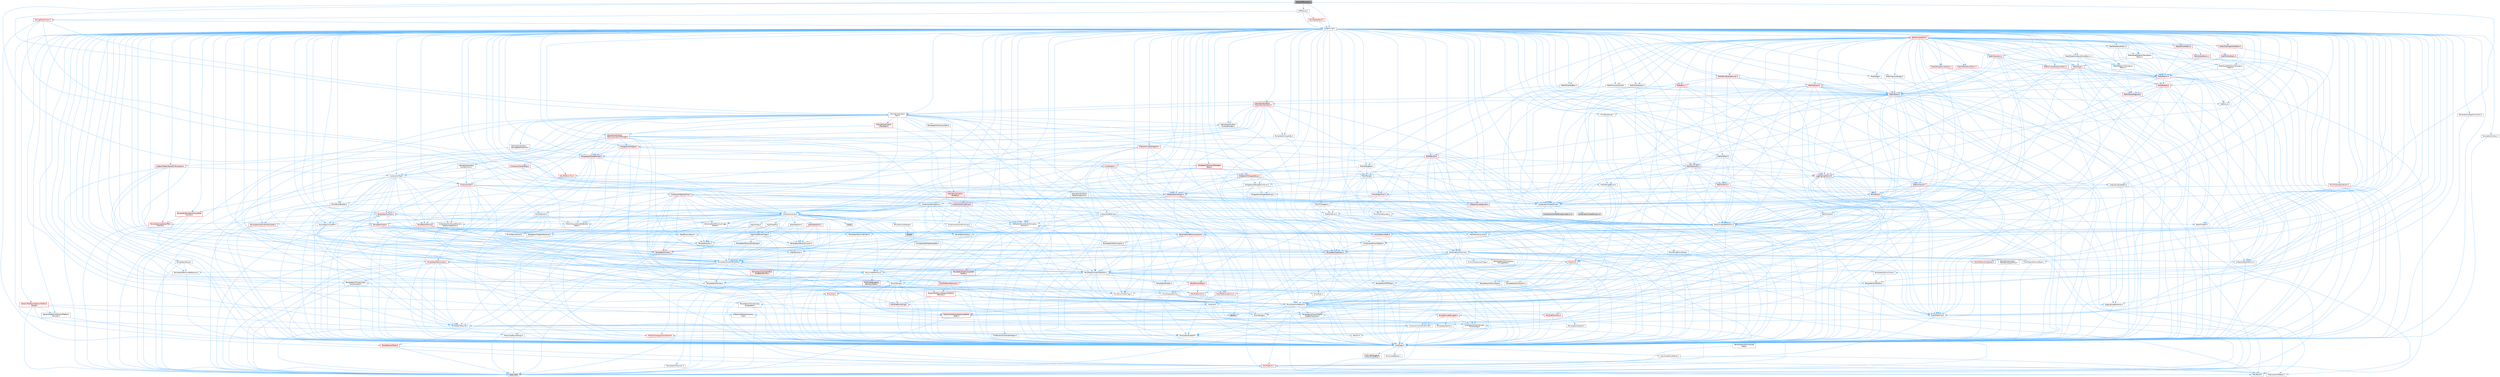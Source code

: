 digraph "GraphDiffControl.h"
{
 // INTERACTIVE_SVG=YES
 // LATEX_PDF_SIZE
  bgcolor="transparent";
  edge [fontname=Helvetica,fontsize=10,labelfontname=Helvetica,labelfontsize=10];
  node [fontname=Helvetica,fontsize=10,shape=box,height=0.2,width=0.4];
  Node1 [id="Node000001",label="GraphDiffControl.h",height=0.2,width=0.4,color="gray40", fillcolor="grey60", style="filled", fontcolor="black",tooltip=" "];
  Node1 -> Node2 [id="edge1_Node000001_Node000002",color="steelblue1",style="solid",tooltip=" "];
  Node2 [id="Node000002",label="Containers/Array.h",height=0.2,width=0.4,color="grey40", fillcolor="white", style="filled",URL="$df/dd0/Array_8h.html",tooltip=" "];
  Node2 -> Node3 [id="edge2_Node000002_Node000003",color="steelblue1",style="solid",tooltip=" "];
  Node3 [id="Node000003",label="CoreTypes.h",height=0.2,width=0.4,color="grey40", fillcolor="white", style="filled",URL="$dc/dec/CoreTypes_8h.html",tooltip=" "];
  Node3 -> Node4 [id="edge3_Node000003_Node000004",color="steelblue1",style="solid",tooltip=" "];
  Node4 [id="Node000004",label="HAL/Platform.h",height=0.2,width=0.4,color="red", fillcolor="#FFF0F0", style="filled",URL="$d9/dd0/Platform_8h.html",tooltip=" "];
  Node4 -> Node5 [id="edge4_Node000004_Node000005",color="steelblue1",style="solid",tooltip=" "];
  Node5 [id="Node000005",label="Misc/Build.h",height=0.2,width=0.4,color="grey40", fillcolor="white", style="filled",URL="$d3/dbb/Build_8h.html",tooltip=" "];
  Node4 -> Node7 [id="edge5_Node000004_Node000007",color="steelblue1",style="solid",tooltip=" "];
  Node7 [id="Node000007",label="type_traits",height=0.2,width=0.4,color="grey60", fillcolor="#E0E0E0", style="filled",tooltip=" "];
  Node4 -> Node8 [id="edge6_Node000004_Node000008",color="steelblue1",style="solid",tooltip=" "];
  Node8 [id="Node000008",label="PreprocessorHelpers.h",height=0.2,width=0.4,color="grey40", fillcolor="white", style="filled",URL="$db/ddb/PreprocessorHelpers_8h.html",tooltip=" "];
  Node3 -> Node14 [id="edge7_Node000003_Node000014",color="steelblue1",style="solid",tooltip=" "];
  Node14 [id="Node000014",label="ProfilingDebugging\l/UMemoryDefines.h",height=0.2,width=0.4,color="grey40", fillcolor="white", style="filled",URL="$d2/da2/UMemoryDefines_8h.html",tooltip=" "];
  Node3 -> Node15 [id="edge8_Node000003_Node000015",color="steelblue1",style="solid",tooltip=" "];
  Node15 [id="Node000015",label="Misc/CoreMiscDefines.h",height=0.2,width=0.4,color="grey40", fillcolor="white", style="filled",URL="$da/d38/CoreMiscDefines_8h.html",tooltip=" "];
  Node15 -> Node4 [id="edge9_Node000015_Node000004",color="steelblue1",style="solid",tooltip=" "];
  Node15 -> Node8 [id="edge10_Node000015_Node000008",color="steelblue1",style="solid",tooltip=" "];
  Node3 -> Node16 [id="edge11_Node000003_Node000016",color="steelblue1",style="solid",tooltip=" "];
  Node16 [id="Node000016",label="Misc/CoreDefines.h",height=0.2,width=0.4,color="grey40", fillcolor="white", style="filled",URL="$d3/dd2/CoreDefines_8h.html",tooltip=" "];
  Node2 -> Node17 [id="edge12_Node000002_Node000017",color="steelblue1",style="solid",tooltip=" "];
  Node17 [id="Node000017",label="Misc/AssertionMacros.h",height=0.2,width=0.4,color="grey40", fillcolor="white", style="filled",URL="$d0/dfa/AssertionMacros_8h.html",tooltip=" "];
  Node17 -> Node3 [id="edge13_Node000017_Node000003",color="steelblue1",style="solid",tooltip=" "];
  Node17 -> Node4 [id="edge14_Node000017_Node000004",color="steelblue1",style="solid",tooltip=" "];
  Node17 -> Node18 [id="edge15_Node000017_Node000018",color="steelblue1",style="solid",tooltip=" "];
  Node18 [id="Node000018",label="HAL/PlatformMisc.h",height=0.2,width=0.4,color="red", fillcolor="#FFF0F0", style="filled",URL="$d0/df5/PlatformMisc_8h.html",tooltip=" "];
  Node18 -> Node3 [id="edge16_Node000018_Node000003",color="steelblue1",style="solid",tooltip=" "];
  Node17 -> Node8 [id="edge17_Node000017_Node000008",color="steelblue1",style="solid",tooltip=" "];
  Node17 -> Node54 [id="edge18_Node000017_Node000054",color="steelblue1",style="solid",tooltip=" "];
  Node54 [id="Node000054",label="Templates/EnableIf.h",height=0.2,width=0.4,color="grey40", fillcolor="white", style="filled",URL="$d7/d60/EnableIf_8h.html",tooltip=" "];
  Node54 -> Node3 [id="edge19_Node000054_Node000003",color="steelblue1",style="solid",tooltip=" "];
  Node17 -> Node55 [id="edge20_Node000017_Node000055",color="steelblue1",style="solid",tooltip=" "];
  Node55 [id="Node000055",label="Templates/IsArrayOrRefOf\lTypeByPredicate.h",height=0.2,width=0.4,color="grey40", fillcolor="white", style="filled",URL="$d6/da1/IsArrayOrRefOfTypeByPredicate_8h.html",tooltip=" "];
  Node55 -> Node3 [id="edge21_Node000055_Node000003",color="steelblue1",style="solid",tooltip=" "];
  Node17 -> Node56 [id="edge22_Node000017_Node000056",color="steelblue1",style="solid",tooltip=" "];
  Node56 [id="Node000056",label="Templates/IsValidVariadic\lFunctionArg.h",height=0.2,width=0.4,color="grey40", fillcolor="white", style="filled",URL="$d0/dc8/IsValidVariadicFunctionArg_8h.html",tooltip=" "];
  Node56 -> Node3 [id="edge23_Node000056_Node000003",color="steelblue1",style="solid",tooltip=" "];
  Node56 -> Node57 [id="edge24_Node000056_Node000057",color="steelblue1",style="solid",tooltip=" "];
  Node57 [id="Node000057",label="IsEnum.h",height=0.2,width=0.4,color="grey40", fillcolor="white", style="filled",URL="$d4/de5/IsEnum_8h.html",tooltip=" "];
  Node56 -> Node7 [id="edge25_Node000056_Node000007",color="steelblue1",style="solid",tooltip=" "];
  Node17 -> Node58 [id="edge26_Node000017_Node000058",color="steelblue1",style="solid",tooltip=" "];
  Node58 [id="Node000058",label="Traits/IsCharEncodingCompatible\lWith.h",height=0.2,width=0.4,color="red", fillcolor="#FFF0F0", style="filled",URL="$df/dd1/IsCharEncodingCompatibleWith_8h.html",tooltip=" "];
  Node58 -> Node7 [id="edge27_Node000058_Node000007",color="steelblue1",style="solid",tooltip=" "];
  Node17 -> Node60 [id="edge28_Node000017_Node000060",color="steelblue1",style="solid",tooltip=" "];
  Node60 [id="Node000060",label="Misc/VarArgs.h",height=0.2,width=0.4,color="grey40", fillcolor="white", style="filled",URL="$d5/d6f/VarArgs_8h.html",tooltip=" "];
  Node60 -> Node3 [id="edge29_Node000060_Node000003",color="steelblue1",style="solid",tooltip=" "];
  Node17 -> Node61 [id="edge30_Node000017_Node000061",color="steelblue1",style="solid",tooltip=" "];
  Node61 [id="Node000061",label="String/FormatStringSan.h",height=0.2,width=0.4,color="red", fillcolor="#FFF0F0", style="filled",URL="$d3/d8b/FormatStringSan_8h.html",tooltip=" "];
  Node61 -> Node7 [id="edge31_Node000061_Node000007",color="steelblue1",style="solid",tooltip=" "];
  Node61 -> Node3 [id="edge32_Node000061_Node000003",color="steelblue1",style="solid",tooltip=" "];
  Node61 -> Node62 [id="edge33_Node000061_Node000062",color="steelblue1",style="solid",tooltip=" "];
  Node62 [id="Node000062",label="Templates/Requires.h",height=0.2,width=0.4,color="grey40", fillcolor="white", style="filled",URL="$dc/d96/Requires_8h.html",tooltip=" "];
  Node62 -> Node54 [id="edge34_Node000062_Node000054",color="steelblue1",style="solid",tooltip=" "];
  Node62 -> Node7 [id="edge35_Node000062_Node000007",color="steelblue1",style="solid",tooltip=" "];
  Node61 -> Node63 [id="edge36_Node000061_Node000063",color="steelblue1",style="solid",tooltip=" "];
  Node63 [id="Node000063",label="Templates/Identity.h",height=0.2,width=0.4,color="grey40", fillcolor="white", style="filled",URL="$d0/dd5/Identity_8h.html",tooltip=" "];
  Node61 -> Node56 [id="edge37_Node000061_Node000056",color="steelblue1",style="solid",tooltip=" "];
  Node61 -> Node26 [id="edge38_Node000061_Node000026",color="steelblue1",style="solid",tooltip=" "];
  Node26 [id="Node000026",label="Containers/ContainersFwd.h",height=0.2,width=0.4,color="grey40", fillcolor="white", style="filled",URL="$d4/d0a/ContainersFwd_8h.html",tooltip=" "];
  Node26 -> Node4 [id="edge39_Node000026_Node000004",color="steelblue1",style="solid",tooltip=" "];
  Node26 -> Node3 [id="edge40_Node000026_Node000003",color="steelblue1",style="solid",tooltip=" "];
  Node26 -> Node23 [id="edge41_Node000026_Node000023",color="steelblue1",style="solid",tooltip=" "];
  Node23 [id="Node000023",label="Traits/IsContiguousContainer.h",height=0.2,width=0.4,color="red", fillcolor="#FFF0F0", style="filled",URL="$d5/d3c/IsContiguousContainer_8h.html",tooltip=" "];
  Node23 -> Node3 [id="edge42_Node000023_Node000003",color="steelblue1",style="solid",tooltip=" "];
  Node17 -> Node67 [id="edge43_Node000017_Node000067",color="steelblue1",style="solid",tooltip=" "];
  Node67 [id="Node000067",label="atomic",height=0.2,width=0.4,color="grey60", fillcolor="#E0E0E0", style="filled",tooltip=" "];
  Node2 -> Node68 [id="edge44_Node000002_Node000068",color="steelblue1",style="solid",tooltip=" "];
  Node68 [id="Node000068",label="Misc/IntrusiveUnsetOptional\lState.h",height=0.2,width=0.4,color="grey40", fillcolor="white", style="filled",URL="$d2/d0a/IntrusiveUnsetOptionalState_8h.html",tooltip=" "];
  Node68 -> Node69 [id="edge45_Node000068_Node000069",color="steelblue1",style="solid",tooltip=" "];
  Node69 [id="Node000069",label="Misc/OptionalFwd.h",height=0.2,width=0.4,color="grey40", fillcolor="white", style="filled",URL="$dc/d50/OptionalFwd_8h.html",tooltip=" "];
  Node2 -> Node70 [id="edge46_Node000002_Node000070",color="steelblue1",style="solid",tooltip=" "];
  Node70 [id="Node000070",label="Misc/ReverseIterate.h",height=0.2,width=0.4,color="grey40", fillcolor="white", style="filled",URL="$db/de3/ReverseIterate_8h.html",tooltip=" "];
  Node70 -> Node4 [id="edge47_Node000070_Node000004",color="steelblue1",style="solid",tooltip=" "];
  Node70 -> Node71 [id="edge48_Node000070_Node000071",color="steelblue1",style="solid",tooltip=" "];
  Node71 [id="Node000071",label="iterator",height=0.2,width=0.4,color="grey60", fillcolor="#E0E0E0", style="filled",tooltip=" "];
  Node2 -> Node72 [id="edge49_Node000002_Node000072",color="steelblue1",style="solid",tooltip=" "];
  Node72 [id="Node000072",label="HAL/UnrealMemory.h",height=0.2,width=0.4,color="grey40", fillcolor="white", style="filled",URL="$d9/d96/UnrealMemory_8h.html",tooltip=" "];
  Node72 -> Node3 [id="edge50_Node000072_Node000003",color="steelblue1",style="solid",tooltip=" "];
  Node72 -> Node73 [id="edge51_Node000072_Node000073",color="steelblue1",style="solid",tooltip=" "];
  Node73 [id="Node000073",label="GenericPlatform/GenericPlatform\lMemory.h",height=0.2,width=0.4,color="red", fillcolor="#FFF0F0", style="filled",URL="$dd/d22/GenericPlatformMemory_8h.html",tooltip=" "];
  Node73 -> Node25 [id="edge52_Node000073_Node000025",color="steelblue1",style="solid",tooltip=" "];
  Node25 [id="Node000025",label="CoreFwd.h",height=0.2,width=0.4,color="grey40", fillcolor="white", style="filled",URL="$d1/d1e/CoreFwd_8h.html",tooltip=" "];
  Node25 -> Node3 [id="edge53_Node000025_Node000003",color="steelblue1",style="solid",tooltip=" "];
  Node25 -> Node26 [id="edge54_Node000025_Node000026",color="steelblue1",style="solid",tooltip=" "];
  Node25 -> Node27 [id="edge55_Node000025_Node000027",color="steelblue1",style="solid",tooltip=" "];
  Node27 [id="Node000027",label="Math/MathFwd.h",height=0.2,width=0.4,color="grey40", fillcolor="white", style="filled",URL="$d2/d10/MathFwd_8h.html",tooltip=" "];
  Node27 -> Node4 [id="edge56_Node000027_Node000004",color="steelblue1",style="solid",tooltip=" "];
  Node25 -> Node28 [id="edge57_Node000025_Node000028",color="steelblue1",style="solid",tooltip=" "];
  Node28 [id="Node000028",label="UObject/UObjectHierarchy\lFwd.h",height=0.2,width=0.4,color="grey40", fillcolor="white", style="filled",URL="$d3/d13/UObjectHierarchyFwd_8h.html",tooltip=" "];
  Node73 -> Node3 [id="edge58_Node000073_Node000003",color="steelblue1",style="solid",tooltip=" "];
  Node73 -> Node74 [id="edge59_Node000073_Node000074",color="steelblue1",style="solid",tooltip=" "];
  Node74 [id="Node000074",label="HAL/PlatformString.h",height=0.2,width=0.4,color="red", fillcolor="#FFF0F0", style="filled",URL="$db/db5/PlatformString_8h.html",tooltip=" "];
  Node74 -> Node3 [id="edge60_Node000074_Node000003",color="steelblue1",style="solid",tooltip=" "];
  Node72 -> Node76 [id="edge61_Node000072_Node000076",color="steelblue1",style="solid",tooltip=" "];
  Node76 [id="Node000076",label="HAL/MemoryBase.h",height=0.2,width=0.4,color="red", fillcolor="#FFF0F0", style="filled",URL="$d6/d9f/MemoryBase_8h.html",tooltip=" "];
  Node76 -> Node3 [id="edge62_Node000076_Node000003",color="steelblue1",style="solid",tooltip=" "];
  Node76 -> Node47 [id="edge63_Node000076_Node000047",color="steelblue1",style="solid",tooltip=" "];
  Node47 [id="Node000047",label="HAL/PlatformAtomics.h",height=0.2,width=0.4,color="red", fillcolor="#FFF0F0", style="filled",URL="$d3/d36/PlatformAtomics_8h.html",tooltip=" "];
  Node47 -> Node3 [id="edge64_Node000047_Node000003",color="steelblue1",style="solid",tooltip=" "];
  Node76 -> Node30 [id="edge65_Node000076_Node000030",color="steelblue1",style="solid",tooltip=" "];
  Node30 [id="Node000030",label="HAL/PlatformCrt.h",height=0.2,width=0.4,color="red", fillcolor="#FFF0F0", style="filled",URL="$d8/d75/PlatformCrt_8h.html",tooltip=" "];
  Node76 -> Node77 [id="edge66_Node000076_Node000077",color="steelblue1",style="solid",tooltip=" "];
  Node77 [id="Node000077",label="Misc/Exec.h",height=0.2,width=0.4,color="grey40", fillcolor="white", style="filled",URL="$de/ddb/Exec_8h.html",tooltip=" "];
  Node77 -> Node3 [id="edge67_Node000077_Node000003",color="steelblue1",style="solid",tooltip=" "];
  Node77 -> Node17 [id="edge68_Node000077_Node000017",color="steelblue1",style="solid",tooltip=" "];
  Node76 -> Node78 [id="edge69_Node000076_Node000078",color="steelblue1",style="solid",tooltip=" "];
  Node78 [id="Node000078",label="Misc/OutputDevice.h",height=0.2,width=0.4,color="grey40", fillcolor="white", style="filled",URL="$d7/d32/OutputDevice_8h.html",tooltip=" "];
  Node78 -> Node25 [id="edge70_Node000078_Node000025",color="steelblue1",style="solid",tooltip=" "];
  Node78 -> Node3 [id="edge71_Node000078_Node000003",color="steelblue1",style="solid",tooltip=" "];
  Node78 -> Node79 [id="edge72_Node000078_Node000079",color="steelblue1",style="solid",tooltip=" "];
  Node79 [id="Node000079",label="Logging/LogVerbosity.h",height=0.2,width=0.4,color="grey40", fillcolor="white", style="filled",URL="$d2/d8f/LogVerbosity_8h.html",tooltip=" "];
  Node79 -> Node3 [id="edge73_Node000079_Node000003",color="steelblue1",style="solid",tooltip=" "];
  Node78 -> Node60 [id="edge74_Node000078_Node000060",color="steelblue1",style="solid",tooltip=" "];
  Node78 -> Node55 [id="edge75_Node000078_Node000055",color="steelblue1",style="solid",tooltip=" "];
  Node78 -> Node56 [id="edge76_Node000078_Node000056",color="steelblue1",style="solid",tooltip=" "];
  Node78 -> Node58 [id="edge77_Node000078_Node000058",color="steelblue1",style="solid",tooltip=" "];
  Node72 -> Node89 [id="edge78_Node000072_Node000089",color="steelblue1",style="solid",tooltip=" "];
  Node89 [id="Node000089",label="HAL/PlatformMemory.h",height=0.2,width=0.4,color="red", fillcolor="#FFF0F0", style="filled",URL="$de/d68/PlatformMemory_8h.html",tooltip=" "];
  Node89 -> Node3 [id="edge79_Node000089_Node000003",color="steelblue1",style="solid",tooltip=" "];
  Node89 -> Node73 [id="edge80_Node000089_Node000073",color="steelblue1",style="solid",tooltip=" "];
  Node72 -> Node91 [id="edge81_Node000072_Node000091",color="steelblue1",style="solid",tooltip=" "];
  Node91 [id="Node000091",label="ProfilingDebugging\l/MemoryTrace.h",height=0.2,width=0.4,color="red", fillcolor="#FFF0F0", style="filled",URL="$da/dd7/MemoryTrace_8h.html",tooltip=" "];
  Node91 -> Node4 [id="edge82_Node000091_Node000004",color="steelblue1",style="solid",tooltip=" "];
  Node91 -> Node42 [id="edge83_Node000091_Node000042",color="steelblue1",style="solid",tooltip=" "];
  Node42 [id="Node000042",label="Misc/EnumClassFlags.h",height=0.2,width=0.4,color="grey40", fillcolor="white", style="filled",URL="$d8/de7/EnumClassFlags_8h.html",tooltip=" "];
  Node72 -> Node92 [id="edge84_Node000072_Node000092",color="steelblue1",style="solid",tooltip=" "];
  Node92 [id="Node000092",label="Templates/IsPointer.h",height=0.2,width=0.4,color="grey40", fillcolor="white", style="filled",URL="$d7/d05/IsPointer_8h.html",tooltip=" "];
  Node92 -> Node3 [id="edge85_Node000092_Node000003",color="steelblue1",style="solid",tooltip=" "];
  Node2 -> Node93 [id="edge86_Node000002_Node000093",color="steelblue1",style="solid",tooltip=" "];
  Node93 [id="Node000093",label="Templates/UnrealTypeTraits.h",height=0.2,width=0.4,color="grey40", fillcolor="white", style="filled",URL="$d2/d2d/UnrealTypeTraits_8h.html",tooltip=" "];
  Node93 -> Node3 [id="edge87_Node000093_Node000003",color="steelblue1",style="solid",tooltip=" "];
  Node93 -> Node92 [id="edge88_Node000093_Node000092",color="steelblue1",style="solid",tooltip=" "];
  Node93 -> Node17 [id="edge89_Node000093_Node000017",color="steelblue1",style="solid",tooltip=" "];
  Node93 -> Node85 [id="edge90_Node000093_Node000085",color="steelblue1",style="solid",tooltip=" "];
  Node85 [id="Node000085",label="Templates/AndOrNot.h",height=0.2,width=0.4,color="grey40", fillcolor="white", style="filled",URL="$db/d0a/AndOrNot_8h.html",tooltip=" "];
  Node85 -> Node3 [id="edge91_Node000085_Node000003",color="steelblue1",style="solid",tooltip=" "];
  Node93 -> Node54 [id="edge92_Node000093_Node000054",color="steelblue1",style="solid",tooltip=" "];
  Node93 -> Node94 [id="edge93_Node000093_Node000094",color="steelblue1",style="solid",tooltip=" "];
  Node94 [id="Node000094",label="Templates/IsArithmetic.h",height=0.2,width=0.4,color="grey40", fillcolor="white", style="filled",URL="$d2/d5d/IsArithmetic_8h.html",tooltip=" "];
  Node94 -> Node3 [id="edge94_Node000094_Node000003",color="steelblue1",style="solid",tooltip=" "];
  Node93 -> Node57 [id="edge95_Node000093_Node000057",color="steelblue1",style="solid",tooltip=" "];
  Node93 -> Node95 [id="edge96_Node000093_Node000095",color="steelblue1",style="solid",tooltip=" "];
  Node95 [id="Node000095",label="Templates/Models.h",height=0.2,width=0.4,color="grey40", fillcolor="white", style="filled",URL="$d3/d0c/Models_8h.html",tooltip=" "];
  Node95 -> Node63 [id="edge97_Node000095_Node000063",color="steelblue1",style="solid",tooltip=" "];
  Node93 -> Node96 [id="edge98_Node000093_Node000096",color="steelblue1",style="solid",tooltip=" "];
  Node96 [id="Node000096",label="Templates/IsPODType.h",height=0.2,width=0.4,color="grey40", fillcolor="white", style="filled",URL="$d7/db1/IsPODType_8h.html",tooltip=" "];
  Node96 -> Node3 [id="edge99_Node000096_Node000003",color="steelblue1",style="solid",tooltip=" "];
  Node93 -> Node97 [id="edge100_Node000093_Node000097",color="steelblue1",style="solid",tooltip=" "];
  Node97 [id="Node000097",label="Templates/IsUECoreType.h",height=0.2,width=0.4,color="grey40", fillcolor="white", style="filled",URL="$d1/db8/IsUECoreType_8h.html",tooltip=" "];
  Node97 -> Node3 [id="edge101_Node000097_Node000003",color="steelblue1",style="solid",tooltip=" "];
  Node97 -> Node7 [id="edge102_Node000097_Node000007",color="steelblue1",style="solid",tooltip=" "];
  Node93 -> Node86 [id="edge103_Node000093_Node000086",color="steelblue1",style="solid",tooltip=" "];
  Node86 [id="Node000086",label="Templates/IsTriviallyCopy\lConstructible.h",height=0.2,width=0.4,color="grey40", fillcolor="white", style="filled",URL="$d3/d78/IsTriviallyCopyConstructible_8h.html",tooltip=" "];
  Node86 -> Node3 [id="edge104_Node000086_Node000003",color="steelblue1",style="solid",tooltip=" "];
  Node86 -> Node7 [id="edge105_Node000086_Node000007",color="steelblue1",style="solid",tooltip=" "];
  Node2 -> Node98 [id="edge106_Node000002_Node000098",color="steelblue1",style="solid",tooltip=" "];
  Node98 [id="Node000098",label="Templates/UnrealTemplate.h",height=0.2,width=0.4,color="grey40", fillcolor="white", style="filled",URL="$d4/d24/UnrealTemplate_8h.html",tooltip=" "];
  Node98 -> Node3 [id="edge107_Node000098_Node000003",color="steelblue1",style="solid",tooltip=" "];
  Node98 -> Node92 [id="edge108_Node000098_Node000092",color="steelblue1",style="solid",tooltip=" "];
  Node98 -> Node72 [id="edge109_Node000098_Node000072",color="steelblue1",style="solid",tooltip=" "];
  Node98 -> Node99 [id="edge110_Node000098_Node000099",color="steelblue1",style="solid",tooltip=" "];
  Node99 [id="Node000099",label="Templates/CopyQualifiers\lAndRefsFromTo.h",height=0.2,width=0.4,color="red", fillcolor="#FFF0F0", style="filled",URL="$d3/db3/CopyQualifiersAndRefsFromTo_8h.html",tooltip=" "];
  Node98 -> Node93 [id="edge111_Node000098_Node000093",color="steelblue1",style="solid",tooltip=" "];
  Node98 -> Node101 [id="edge112_Node000098_Node000101",color="steelblue1",style="solid",tooltip=" "];
  Node101 [id="Node000101",label="Templates/RemoveReference.h",height=0.2,width=0.4,color="grey40", fillcolor="white", style="filled",URL="$da/dbe/RemoveReference_8h.html",tooltip=" "];
  Node101 -> Node3 [id="edge113_Node000101_Node000003",color="steelblue1",style="solid",tooltip=" "];
  Node98 -> Node62 [id="edge114_Node000098_Node000062",color="steelblue1",style="solid",tooltip=" "];
  Node98 -> Node102 [id="edge115_Node000098_Node000102",color="steelblue1",style="solid",tooltip=" "];
  Node102 [id="Node000102",label="Templates/TypeCompatible\lBytes.h",height=0.2,width=0.4,color="red", fillcolor="#FFF0F0", style="filled",URL="$df/d0a/TypeCompatibleBytes_8h.html",tooltip=" "];
  Node102 -> Node3 [id="edge116_Node000102_Node000003",color="steelblue1",style="solid",tooltip=" "];
  Node102 -> Node7 [id="edge117_Node000102_Node000007",color="steelblue1",style="solid",tooltip=" "];
  Node98 -> Node63 [id="edge118_Node000098_Node000063",color="steelblue1",style="solid",tooltip=" "];
  Node98 -> Node23 [id="edge119_Node000098_Node000023",color="steelblue1",style="solid",tooltip=" "];
  Node98 -> Node103 [id="edge120_Node000098_Node000103",color="steelblue1",style="solid",tooltip=" "];
  Node103 [id="Node000103",label="Traits/UseBitwiseSwap.h",height=0.2,width=0.4,color="grey40", fillcolor="white", style="filled",URL="$db/df3/UseBitwiseSwap_8h.html",tooltip=" "];
  Node103 -> Node3 [id="edge121_Node000103_Node000003",color="steelblue1",style="solid",tooltip=" "];
  Node103 -> Node7 [id="edge122_Node000103_Node000007",color="steelblue1",style="solid",tooltip=" "];
  Node98 -> Node7 [id="edge123_Node000098_Node000007",color="steelblue1",style="solid",tooltip=" "];
  Node2 -> Node104 [id="edge124_Node000002_Node000104",color="steelblue1",style="solid",tooltip=" "];
  Node104 [id="Node000104",label="Containers/AllowShrinking.h",height=0.2,width=0.4,color="grey40", fillcolor="white", style="filled",URL="$d7/d1a/AllowShrinking_8h.html",tooltip=" "];
  Node104 -> Node3 [id="edge125_Node000104_Node000003",color="steelblue1",style="solid",tooltip=" "];
  Node2 -> Node105 [id="edge126_Node000002_Node000105",color="steelblue1",style="solid",tooltip=" "];
  Node105 [id="Node000105",label="Containers/ContainerAllocation\lPolicies.h",height=0.2,width=0.4,color="grey40", fillcolor="white", style="filled",URL="$d7/dff/ContainerAllocationPolicies_8h.html",tooltip=" "];
  Node105 -> Node3 [id="edge127_Node000105_Node000003",color="steelblue1",style="solid",tooltip=" "];
  Node105 -> Node106 [id="edge128_Node000105_Node000106",color="steelblue1",style="solid",tooltip=" "];
  Node106 [id="Node000106",label="Containers/ContainerHelpers.h",height=0.2,width=0.4,color="grey40", fillcolor="white", style="filled",URL="$d7/d33/ContainerHelpers_8h.html",tooltip=" "];
  Node106 -> Node3 [id="edge129_Node000106_Node000003",color="steelblue1",style="solid",tooltip=" "];
  Node105 -> Node105 [id="edge130_Node000105_Node000105",color="steelblue1",style="solid",tooltip=" "];
  Node105 -> Node107 [id="edge131_Node000105_Node000107",color="steelblue1",style="solid",tooltip=" "];
  Node107 [id="Node000107",label="HAL/PlatformMath.h",height=0.2,width=0.4,color="red", fillcolor="#FFF0F0", style="filled",URL="$dc/d53/PlatformMath_8h.html",tooltip=" "];
  Node107 -> Node3 [id="edge132_Node000107_Node000003",color="steelblue1",style="solid",tooltip=" "];
  Node105 -> Node72 [id="edge133_Node000105_Node000072",color="steelblue1",style="solid",tooltip=" "];
  Node105 -> Node40 [id="edge134_Node000105_Node000040",color="steelblue1",style="solid",tooltip=" "];
  Node40 [id="Node000040",label="Math/NumericLimits.h",height=0.2,width=0.4,color="grey40", fillcolor="white", style="filled",URL="$df/d1b/NumericLimits_8h.html",tooltip=" "];
  Node40 -> Node3 [id="edge135_Node000040_Node000003",color="steelblue1",style="solid",tooltip=" "];
  Node105 -> Node17 [id="edge136_Node000105_Node000017",color="steelblue1",style="solid",tooltip=" "];
  Node105 -> Node115 [id="edge137_Node000105_Node000115",color="steelblue1",style="solid",tooltip=" "];
  Node115 [id="Node000115",label="Templates/IsPolymorphic.h",height=0.2,width=0.4,color="grey40", fillcolor="white", style="filled",URL="$dc/d20/IsPolymorphic_8h.html",tooltip=" "];
  Node105 -> Node116 [id="edge138_Node000105_Node000116",color="steelblue1",style="solid",tooltip=" "];
  Node116 [id="Node000116",label="Templates/MemoryOps.h",height=0.2,width=0.4,color="red", fillcolor="#FFF0F0", style="filled",URL="$db/dea/MemoryOps_8h.html",tooltip=" "];
  Node116 -> Node3 [id="edge139_Node000116_Node000003",color="steelblue1",style="solid",tooltip=" "];
  Node116 -> Node72 [id="edge140_Node000116_Node000072",color="steelblue1",style="solid",tooltip=" "];
  Node116 -> Node87 [id="edge141_Node000116_Node000087",color="steelblue1",style="solid",tooltip=" "];
  Node87 [id="Node000087",label="Templates/IsTriviallyCopy\lAssignable.h",height=0.2,width=0.4,color="grey40", fillcolor="white", style="filled",URL="$d2/df2/IsTriviallyCopyAssignable_8h.html",tooltip=" "];
  Node87 -> Node3 [id="edge142_Node000087_Node000003",color="steelblue1",style="solid",tooltip=" "];
  Node87 -> Node7 [id="edge143_Node000087_Node000007",color="steelblue1",style="solid",tooltip=" "];
  Node116 -> Node86 [id="edge144_Node000116_Node000086",color="steelblue1",style="solid",tooltip=" "];
  Node116 -> Node62 [id="edge145_Node000116_Node000062",color="steelblue1",style="solid",tooltip=" "];
  Node116 -> Node93 [id="edge146_Node000116_Node000093",color="steelblue1",style="solid",tooltip=" "];
  Node116 -> Node103 [id="edge147_Node000116_Node000103",color="steelblue1",style="solid",tooltip=" "];
  Node116 -> Node7 [id="edge148_Node000116_Node000007",color="steelblue1",style="solid",tooltip=" "];
  Node105 -> Node102 [id="edge149_Node000105_Node000102",color="steelblue1",style="solid",tooltip=" "];
  Node105 -> Node7 [id="edge150_Node000105_Node000007",color="steelblue1",style="solid",tooltip=" "];
  Node2 -> Node117 [id="edge151_Node000002_Node000117",color="steelblue1",style="solid",tooltip=" "];
  Node117 [id="Node000117",label="Containers/ContainerElement\lTypeCompatibility.h",height=0.2,width=0.4,color="grey40", fillcolor="white", style="filled",URL="$df/ddf/ContainerElementTypeCompatibility_8h.html",tooltip=" "];
  Node117 -> Node3 [id="edge152_Node000117_Node000003",color="steelblue1",style="solid",tooltip=" "];
  Node117 -> Node93 [id="edge153_Node000117_Node000093",color="steelblue1",style="solid",tooltip=" "];
  Node2 -> Node118 [id="edge154_Node000002_Node000118",color="steelblue1",style="solid",tooltip=" "];
  Node118 [id="Node000118",label="Serialization/Archive.h",height=0.2,width=0.4,color="grey40", fillcolor="white", style="filled",URL="$d7/d3b/Archive_8h.html",tooltip=" "];
  Node118 -> Node25 [id="edge155_Node000118_Node000025",color="steelblue1",style="solid",tooltip=" "];
  Node118 -> Node3 [id="edge156_Node000118_Node000003",color="steelblue1",style="solid",tooltip=" "];
  Node118 -> Node119 [id="edge157_Node000118_Node000119",color="steelblue1",style="solid",tooltip=" "];
  Node119 [id="Node000119",label="HAL/PlatformProperties.h",height=0.2,width=0.4,color="red", fillcolor="#FFF0F0", style="filled",URL="$d9/db0/PlatformProperties_8h.html",tooltip=" "];
  Node119 -> Node3 [id="edge158_Node000119_Node000003",color="steelblue1",style="solid",tooltip=" "];
  Node118 -> Node122 [id="edge159_Node000118_Node000122",color="steelblue1",style="solid",tooltip=" "];
  Node122 [id="Node000122",label="Internationalization\l/TextNamespaceFwd.h",height=0.2,width=0.4,color="grey40", fillcolor="white", style="filled",URL="$d8/d97/TextNamespaceFwd_8h.html",tooltip=" "];
  Node122 -> Node3 [id="edge160_Node000122_Node000003",color="steelblue1",style="solid",tooltip=" "];
  Node118 -> Node27 [id="edge161_Node000118_Node000027",color="steelblue1",style="solid",tooltip=" "];
  Node118 -> Node17 [id="edge162_Node000118_Node000017",color="steelblue1",style="solid",tooltip=" "];
  Node118 -> Node5 [id="edge163_Node000118_Node000005",color="steelblue1",style="solid",tooltip=" "];
  Node118 -> Node41 [id="edge164_Node000118_Node000041",color="steelblue1",style="solid",tooltip=" "];
  Node41 [id="Node000041",label="Misc/CompressionFlags.h",height=0.2,width=0.4,color="grey40", fillcolor="white", style="filled",URL="$d9/d76/CompressionFlags_8h.html",tooltip=" "];
  Node118 -> Node123 [id="edge165_Node000118_Node000123",color="steelblue1",style="solid",tooltip=" "];
  Node123 [id="Node000123",label="Misc/EngineVersionBase.h",height=0.2,width=0.4,color="grey40", fillcolor="white", style="filled",URL="$d5/d2b/EngineVersionBase_8h.html",tooltip=" "];
  Node123 -> Node3 [id="edge166_Node000123_Node000003",color="steelblue1",style="solid",tooltip=" "];
  Node118 -> Node60 [id="edge167_Node000118_Node000060",color="steelblue1",style="solid",tooltip=" "];
  Node118 -> Node124 [id="edge168_Node000118_Node000124",color="steelblue1",style="solid",tooltip=" "];
  Node124 [id="Node000124",label="Serialization/ArchiveCook\lData.h",height=0.2,width=0.4,color="grey40", fillcolor="white", style="filled",URL="$dc/db6/ArchiveCookData_8h.html",tooltip=" "];
  Node124 -> Node4 [id="edge169_Node000124_Node000004",color="steelblue1",style="solid",tooltip=" "];
  Node118 -> Node125 [id="edge170_Node000118_Node000125",color="steelblue1",style="solid",tooltip=" "];
  Node125 [id="Node000125",label="Serialization/ArchiveSave\lPackageData.h",height=0.2,width=0.4,color="grey40", fillcolor="white", style="filled",URL="$d1/d37/ArchiveSavePackageData_8h.html",tooltip=" "];
  Node118 -> Node54 [id="edge171_Node000118_Node000054",color="steelblue1",style="solid",tooltip=" "];
  Node118 -> Node55 [id="edge172_Node000118_Node000055",color="steelblue1",style="solid",tooltip=" "];
  Node118 -> Node126 [id="edge173_Node000118_Node000126",color="steelblue1",style="solid",tooltip=" "];
  Node126 [id="Node000126",label="Templates/IsEnumClass.h",height=0.2,width=0.4,color="grey40", fillcolor="white", style="filled",URL="$d7/d15/IsEnumClass_8h.html",tooltip=" "];
  Node126 -> Node3 [id="edge174_Node000126_Node000003",color="steelblue1",style="solid",tooltip=" "];
  Node126 -> Node85 [id="edge175_Node000126_Node000085",color="steelblue1",style="solid",tooltip=" "];
  Node118 -> Node112 [id="edge176_Node000118_Node000112",color="steelblue1",style="solid",tooltip=" "];
  Node112 [id="Node000112",label="Templates/IsSigned.h",height=0.2,width=0.4,color="grey40", fillcolor="white", style="filled",URL="$d8/dd8/IsSigned_8h.html",tooltip=" "];
  Node112 -> Node3 [id="edge177_Node000112_Node000003",color="steelblue1",style="solid",tooltip=" "];
  Node118 -> Node56 [id="edge178_Node000118_Node000056",color="steelblue1",style="solid",tooltip=" "];
  Node118 -> Node98 [id="edge179_Node000118_Node000098",color="steelblue1",style="solid",tooltip=" "];
  Node118 -> Node58 [id="edge180_Node000118_Node000058",color="steelblue1",style="solid",tooltip=" "];
  Node118 -> Node127 [id="edge181_Node000118_Node000127",color="steelblue1",style="solid",tooltip=" "];
  Node127 [id="Node000127",label="UObject/ObjectVersion.h",height=0.2,width=0.4,color="grey40", fillcolor="white", style="filled",URL="$da/d63/ObjectVersion_8h.html",tooltip=" "];
  Node127 -> Node3 [id="edge182_Node000127_Node000003",color="steelblue1",style="solid",tooltip=" "];
  Node2 -> Node128 [id="edge183_Node000002_Node000128",color="steelblue1",style="solid",tooltip=" "];
  Node128 [id="Node000128",label="Serialization/MemoryImage\lWriter.h",height=0.2,width=0.4,color="grey40", fillcolor="white", style="filled",URL="$d0/d08/MemoryImageWriter_8h.html",tooltip=" "];
  Node128 -> Node3 [id="edge184_Node000128_Node000003",color="steelblue1",style="solid",tooltip=" "];
  Node128 -> Node129 [id="edge185_Node000128_Node000129",color="steelblue1",style="solid",tooltip=" "];
  Node129 [id="Node000129",label="Serialization/MemoryLayout.h",height=0.2,width=0.4,color="red", fillcolor="#FFF0F0", style="filled",URL="$d7/d66/MemoryLayout_8h.html",tooltip=" "];
  Node129 -> Node132 [id="edge186_Node000129_Node000132",color="steelblue1",style="solid",tooltip=" "];
  Node132 [id="Node000132",label="Containers/EnumAsByte.h",height=0.2,width=0.4,color="grey40", fillcolor="white", style="filled",URL="$d6/d9a/EnumAsByte_8h.html",tooltip=" "];
  Node132 -> Node3 [id="edge187_Node000132_Node000003",color="steelblue1",style="solid",tooltip=" "];
  Node132 -> Node96 [id="edge188_Node000132_Node000096",color="steelblue1",style="solid",tooltip=" "];
  Node132 -> Node133 [id="edge189_Node000132_Node000133",color="steelblue1",style="solid",tooltip=" "];
  Node133 [id="Node000133",label="Templates/TypeHash.h",height=0.2,width=0.4,color="red", fillcolor="#FFF0F0", style="filled",URL="$d1/d62/TypeHash_8h.html",tooltip=" "];
  Node133 -> Node3 [id="edge190_Node000133_Node000003",color="steelblue1",style="solid",tooltip=" "];
  Node133 -> Node62 [id="edge191_Node000133_Node000062",color="steelblue1",style="solid",tooltip=" "];
  Node133 -> Node134 [id="edge192_Node000133_Node000134",color="steelblue1",style="solid",tooltip=" "];
  Node134 [id="Node000134",label="Misc/Crc.h",height=0.2,width=0.4,color="red", fillcolor="#FFF0F0", style="filled",URL="$d4/dd2/Crc_8h.html",tooltip=" "];
  Node134 -> Node3 [id="edge193_Node000134_Node000003",color="steelblue1",style="solid",tooltip=" "];
  Node134 -> Node74 [id="edge194_Node000134_Node000074",color="steelblue1",style="solid",tooltip=" "];
  Node134 -> Node17 [id="edge195_Node000134_Node000017",color="steelblue1",style="solid",tooltip=" "];
  Node134 -> Node135 [id="edge196_Node000134_Node000135",color="steelblue1",style="solid",tooltip=" "];
  Node135 [id="Node000135",label="Misc/CString.h",height=0.2,width=0.4,color="grey40", fillcolor="white", style="filled",URL="$d2/d49/CString_8h.html",tooltip=" "];
  Node135 -> Node3 [id="edge197_Node000135_Node000003",color="steelblue1",style="solid",tooltip=" "];
  Node135 -> Node30 [id="edge198_Node000135_Node000030",color="steelblue1",style="solid",tooltip=" "];
  Node135 -> Node74 [id="edge199_Node000135_Node000074",color="steelblue1",style="solid",tooltip=" "];
  Node135 -> Node17 [id="edge200_Node000135_Node000017",color="steelblue1",style="solid",tooltip=" "];
  Node135 -> Node136 [id="edge201_Node000135_Node000136",color="steelblue1",style="solid",tooltip=" "];
  Node136 [id="Node000136",label="Misc/Char.h",height=0.2,width=0.4,color="red", fillcolor="#FFF0F0", style="filled",URL="$d0/d58/Char_8h.html",tooltip=" "];
  Node136 -> Node3 [id="edge202_Node000136_Node000003",color="steelblue1",style="solid",tooltip=" "];
  Node136 -> Node7 [id="edge203_Node000136_Node000007",color="steelblue1",style="solid",tooltip=" "];
  Node135 -> Node60 [id="edge204_Node000135_Node000060",color="steelblue1",style="solid",tooltip=" "];
  Node135 -> Node55 [id="edge205_Node000135_Node000055",color="steelblue1",style="solid",tooltip=" "];
  Node135 -> Node56 [id="edge206_Node000135_Node000056",color="steelblue1",style="solid",tooltip=" "];
  Node135 -> Node58 [id="edge207_Node000135_Node000058",color="steelblue1",style="solid",tooltip=" "];
  Node134 -> Node136 [id="edge208_Node000134_Node000136",color="steelblue1",style="solid",tooltip=" "];
  Node134 -> Node93 [id="edge209_Node000134_Node000093",color="steelblue1",style="solid",tooltip=" "];
  Node133 -> Node7 [id="edge210_Node000133_Node000007",color="steelblue1",style="solid",tooltip=" "];
  Node129 -> Node72 [id="edge211_Node000129_Node000072",color="steelblue1",style="solid",tooltip=" "];
  Node129 -> Node54 [id="edge212_Node000129_Node000054",color="steelblue1",style="solid",tooltip=" "];
  Node129 -> Node115 [id="edge213_Node000129_Node000115",color="steelblue1",style="solid",tooltip=" "];
  Node129 -> Node95 [id="edge214_Node000129_Node000095",color="steelblue1",style="solid",tooltip=" "];
  Node129 -> Node98 [id="edge215_Node000129_Node000098",color="steelblue1",style="solid",tooltip=" "];
  Node2 -> Node142 [id="edge216_Node000002_Node000142",color="steelblue1",style="solid",tooltip=" "];
  Node142 [id="Node000142",label="Algo/Heapify.h",height=0.2,width=0.4,color="grey40", fillcolor="white", style="filled",URL="$d0/d2a/Heapify_8h.html",tooltip=" "];
  Node142 -> Node143 [id="edge217_Node000142_Node000143",color="steelblue1",style="solid",tooltip=" "];
  Node143 [id="Node000143",label="Algo/Impl/BinaryHeap.h",height=0.2,width=0.4,color="grey40", fillcolor="white", style="filled",URL="$d7/da3/Algo_2Impl_2BinaryHeap_8h.html",tooltip=" "];
  Node143 -> Node144 [id="edge218_Node000143_Node000144",color="steelblue1",style="solid",tooltip=" "];
  Node144 [id="Node000144",label="Templates/Invoke.h",height=0.2,width=0.4,color="red", fillcolor="#FFF0F0", style="filled",URL="$d7/deb/Invoke_8h.html",tooltip=" "];
  Node144 -> Node3 [id="edge219_Node000144_Node000003",color="steelblue1",style="solid",tooltip=" "];
  Node144 -> Node98 [id="edge220_Node000144_Node000098",color="steelblue1",style="solid",tooltip=" "];
  Node144 -> Node7 [id="edge221_Node000144_Node000007",color="steelblue1",style="solid",tooltip=" "];
  Node143 -> Node146 [id="edge222_Node000143_Node000146",color="steelblue1",style="solid",tooltip=" "];
  Node146 [id="Node000146",label="Templates/Projection.h",height=0.2,width=0.4,color="grey40", fillcolor="white", style="filled",URL="$d7/df0/Projection_8h.html",tooltip=" "];
  Node146 -> Node7 [id="edge223_Node000146_Node000007",color="steelblue1",style="solid",tooltip=" "];
  Node143 -> Node147 [id="edge224_Node000143_Node000147",color="steelblue1",style="solid",tooltip=" "];
  Node147 [id="Node000147",label="Templates/ReversePredicate.h",height=0.2,width=0.4,color="grey40", fillcolor="white", style="filled",URL="$d8/d28/ReversePredicate_8h.html",tooltip=" "];
  Node147 -> Node144 [id="edge225_Node000147_Node000144",color="steelblue1",style="solid",tooltip=" "];
  Node147 -> Node98 [id="edge226_Node000147_Node000098",color="steelblue1",style="solid",tooltip=" "];
  Node143 -> Node7 [id="edge227_Node000143_Node000007",color="steelblue1",style="solid",tooltip=" "];
  Node142 -> Node148 [id="edge228_Node000142_Node000148",color="steelblue1",style="solid",tooltip=" "];
  Node148 [id="Node000148",label="Templates/IdentityFunctor.h",height=0.2,width=0.4,color="grey40", fillcolor="white", style="filled",URL="$d7/d2e/IdentityFunctor_8h.html",tooltip=" "];
  Node148 -> Node4 [id="edge229_Node000148_Node000004",color="steelblue1",style="solid",tooltip=" "];
  Node142 -> Node144 [id="edge230_Node000142_Node000144",color="steelblue1",style="solid",tooltip=" "];
  Node142 -> Node149 [id="edge231_Node000142_Node000149",color="steelblue1",style="solid",tooltip=" "];
  Node149 [id="Node000149",label="Templates/Less.h",height=0.2,width=0.4,color="grey40", fillcolor="white", style="filled",URL="$de/dc8/Less_8h.html",tooltip=" "];
  Node149 -> Node3 [id="edge232_Node000149_Node000003",color="steelblue1",style="solid",tooltip=" "];
  Node149 -> Node98 [id="edge233_Node000149_Node000098",color="steelblue1",style="solid",tooltip=" "];
  Node142 -> Node98 [id="edge234_Node000142_Node000098",color="steelblue1",style="solid",tooltip=" "];
  Node2 -> Node150 [id="edge235_Node000002_Node000150",color="steelblue1",style="solid",tooltip=" "];
  Node150 [id="Node000150",label="Algo/HeapSort.h",height=0.2,width=0.4,color="grey40", fillcolor="white", style="filled",URL="$d3/d92/HeapSort_8h.html",tooltip=" "];
  Node150 -> Node143 [id="edge236_Node000150_Node000143",color="steelblue1",style="solid",tooltip=" "];
  Node150 -> Node148 [id="edge237_Node000150_Node000148",color="steelblue1",style="solid",tooltip=" "];
  Node150 -> Node149 [id="edge238_Node000150_Node000149",color="steelblue1",style="solid",tooltip=" "];
  Node150 -> Node98 [id="edge239_Node000150_Node000098",color="steelblue1",style="solid",tooltip=" "];
  Node2 -> Node151 [id="edge240_Node000002_Node000151",color="steelblue1",style="solid",tooltip=" "];
  Node151 [id="Node000151",label="Algo/IsHeap.h",height=0.2,width=0.4,color="grey40", fillcolor="white", style="filled",URL="$de/d32/IsHeap_8h.html",tooltip=" "];
  Node151 -> Node143 [id="edge241_Node000151_Node000143",color="steelblue1",style="solid",tooltip=" "];
  Node151 -> Node148 [id="edge242_Node000151_Node000148",color="steelblue1",style="solid",tooltip=" "];
  Node151 -> Node144 [id="edge243_Node000151_Node000144",color="steelblue1",style="solid",tooltip=" "];
  Node151 -> Node149 [id="edge244_Node000151_Node000149",color="steelblue1",style="solid",tooltip=" "];
  Node151 -> Node98 [id="edge245_Node000151_Node000098",color="steelblue1",style="solid",tooltip=" "];
  Node2 -> Node143 [id="edge246_Node000002_Node000143",color="steelblue1",style="solid",tooltip=" "];
  Node2 -> Node152 [id="edge247_Node000002_Node000152",color="steelblue1",style="solid",tooltip=" "];
  Node152 [id="Node000152",label="Algo/StableSort.h",height=0.2,width=0.4,color="red", fillcolor="#FFF0F0", style="filled",URL="$d7/d3c/StableSort_8h.html",tooltip=" "];
  Node152 -> Node153 [id="edge248_Node000152_Node000153",color="steelblue1",style="solid",tooltip=" "];
  Node153 [id="Node000153",label="Algo/BinarySearch.h",height=0.2,width=0.4,color="grey40", fillcolor="white", style="filled",URL="$db/db4/BinarySearch_8h.html",tooltip=" "];
  Node153 -> Node148 [id="edge249_Node000153_Node000148",color="steelblue1",style="solid",tooltip=" "];
  Node153 -> Node144 [id="edge250_Node000153_Node000144",color="steelblue1",style="solid",tooltip=" "];
  Node153 -> Node149 [id="edge251_Node000153_Node000149",color="steelblue1",style="solid",tooltip=" "];
  Node152 -> Node148 [id="edge252_Node000152_Node000148",color="steelblue1",style="solid",tooltip=" "];
  Node152 -> Node144 [id="edge253_Node000152_Node000144",color="steelblue1",style="solid",tooltip=" "];
  Node152 -> Node149 [id="edge254_Node000152_Node000149",color="steelblue1",style="solid",tooltip=" "];
  Node152 -> Node98 [id="edge255_Node000152_Node000098",color="steelblue1",style="solid",tooltip=" "];
  Node2 -> Node155 [id="edge256_Node000002_Node000155",color="steelblue1",style="solid",tooltip=" "];
  Node155 [id="Node000155",label="Concepts/GetTypeHashable.h",height=0.2,width=0.4,color="grey40", fillcolor="white", style="filled",URL="$d3/da2/GetTypeHashable_8h.html",tooltip=" "];
  Node155 -> Node3 [id="edge257_Node000155_Node000003",color="steelblue1",style="solid",tooltip=" "];
  Node155 -> Node133 [id="edge258_Node000155_Node000133",color="steelblue1",style="solid",tooltip=" "];
  Node2 -> Node148 [id="edge259_Node000002_Node000148",color="steelblue1",style="solid",tooltip=" "];
  Node2 -> Node144 [id="edge260_Node000002_Node000144",color="steelblue1",style="solid",tooltip=" "];
  Node2 -> Node149 [id="edge261_Node000002_Node000149",color="steelblue1",style="solid",tooltip=" "];
  Node2 -> Node156 [id="edge262_Node000002_Node000156",color="steelblue1",style="solid",tooltip=" "];
  Node156 [id="Node000156",label="Templates/LosesQualifiers\lFromTo.h",height=0.2,width=0.4,color="red", fillcolor="#FFF0F0", style="filled",URL="$d2/db3/LosesQualifiersFromTo_8h.html",tooltip=" "];
  Node156 -> Node7 [id="edge263_Node000156_Node000007",color="steelblue1",style="solid",tooltip=" "];
  Node2 -> Node62 [id="edge264_Node000002_Node000062",color="steelblue1",style="solid",tooltip=" "];
  Node2 -> Node157 [id="edge265_Node000002_Node000157",color="steelblue1",style="solid",tooltip=" "];
  Node157 [id="Node000157",label="Templates/Sorting.h",height=0.2,width=0.4,color="red", fillcolor="#FFF0F0", style="filled",URL="$d3/d9e/Sorting_8h.html",tooltip=" "];
  Node157 -> Node3 [id="edge266_Node000157_Node000003",color="steelblue1",style="solid",tooltip=" "];
  Node157 -> Node153 [id="edge267_Node000157_Node000153",color="steelblue1",style="solid",tooltip=" "];
  Node157 -> Node107 [id="edge268_Node000157_Node000107",color="steelblue1",style="solid",tooltip=" "];
  Node157 -> Node149 [id="edge269_Node000157_Node000149",color="steelblue1",style="solid",tooltip=" "];
  Node2 -> Node161 [id="edge270_Node000002_Node000161",color="steelblue1",style="solid",tooltip=" "];
  Node161 [id="Node000161",label="Templates/AlignmentTemplates.h",height=0.2,width=0.4,color="red", fillcolor="#FFF0F0", style="filled",URL="$dd/d32/AlignmentTemplates_8h.html",tooltip=" "];
  Node161 -> Node3 [id="edge271_Node000161_Node000003",color="steelblue1",style="solid",tooltip=" "];
  Node161 -> Node92 [id="edge272_Node000161_Node000092",color="steelblue1",style="solid",tooltip=" "];
  Node2 -> Node21 [id="edge273_Node000002_Node000021",color="steelblue1",style="solid",tooltip=" "];
  Node21 [id="Node000021",label="Traits/ElementType.h",height=0.2,width=0.4,color="red", fillcolor="#FFF0F0", style="filled",URL="$d5/d4f/ElementType_8h.html",tooltip=" "];
  Node21 -> Node4 [id="edge274_Node000021_Node000004",color="steelblue1",style="solid",tooltip=" "];
  Node21 -> Node7 [id="edge275_Node000021_Node000007",color="steelblue1",style="solid",tooltip=" "];
  Node2 -> Node113 [id="edge276_Node000002_Node000113",color="steelblue1",style="solid",tooltip=" "];
  Node113 [id="Node000113",label="limits",height=0.2,width=0.4,color="grey60", fillcolor="#E0E0E0", style="filled",tooltip=" "];
  Node2 -> Node7 [id="edge277_Node000002_Node000007",color="steelblue1",style="solid",tooltip=" "];
  Node1 -> Node162 [id="edge278_Node000001_Node000162",color="steelblue1",style="solid",tooltip=" "];
  Node162 [id="Node000162",label="Containers/UnrealString.h",height=0.2,width=0.4,color="grey40", fillcolor="white", style="filled",URL="$d5/dba/UnrealString_8h.html",tooltip=" "];
  Node162 -> Node163 [id="edge279_Node000162_Node000163",color="steelblue1",style="solid",tooltip=" "];
  Node163 [id="Node000163",label="Containers/UnrealStringIncludes.h.inl",height=0.2,width=0.4,color="grey60", fillcolor="#E0E0E0", style="filled",tooltip=" "];
  Node162 -> Node164 [id="edge280_Node000162_Node000164",color="steelblue1",style="solid",tooltip=" "];
  Node164 [id="Node000164",label="Containers/UnrealString.h.inl",height=0.2,width=0.4,color="grey60", fillcolor="#E0E0E0", style="filled",tooltip=" "];
  Node162 -> Node165 [id="edge281_Node000162_Node000165",color="steelblue1",style="solid",tooltip=" "];
  Node165 [id="Node000165",label="Misc/StringFormatArg.h",height=0.2,width=0.4,color="grey40", fillcolor="white", style="filled",URL="$d2/d16/StringFormatArg_8h.html",tooltip=" "];
  Node165 -> Node26 [id="edge282_Node000165_Node000026",color="steelblue1",style="solid",tooltip=" "];
  Node1 -> Node166 [id="edge283_Node000001_Node000166",color="steelblue1",style="solid",tooltip=" "];
  Node166 [id="Node000166",label="CoreMinimal.h",height=0.2,width=0.4,color="grey40", fillcolor="white", style="filled",URL="$d7/d67/CoreMinimal_8h.html",tooltip=" "];
  Node166 -> Node3 [id="edge284_Node000166_Node000003",color="steelblue1",style="solid",tooltip=" "];
  Node166 -> Node25 [id="edge285_Node000166_Node000025",color="steelblue1",style="solid",tooltip=" "];
  Node166 -> Node28 [id="edge286_Node000166_Node000028",color="steelblue1",style="solid",tooltip=" "];
  Node166 -> Node26 [id="edge287_Node000166_Node000026",color="steelblue1",style="solid",tooltip=" "];
  Node166 -> Node60 [id="edge288_Node000166_Node000060",color="steelblue1",style="solid",tooltip=" "];
  Node166 -> Node79 [id="edge289_Node000166_Node000079",color="steelblue1",style="solid",tooltip=" "];
  Node166 -> Node78 [id="edge290_Node000166_Node000078",color="steelblue1",style="solid",tooltip=" "];
  Node166 -> Node30 [id="edge291_Node000166_Node000030",color="steelblue1",style="solid",tooltip=" "];
  Node166 -> Node18 [id="edge292_Node000166_Node000018",color="steelblue1",style="solid",tooltip=" "];
  Node166 -> Node17 [id="edge293_Node000166_Node000017",color="steelblue1",style="solid",tooltip=" "];
  Node166 -> Node92 [id="edge294_Node000166_Node000092",color="steelblue1",style="solid",tooltip=" "];
  Node166 -> Node89 [id="edge295_Node000166_Node000089",color="steelblue1",style="solid",tooltip=" "];
  Node166 -> Node47 [id="edge296_Node000166_Node000047",color="steelblue1",style="solid",tooltip=" "];
  Node166 -> Node77 [id="edge297_Node000166_Node000077",color="steelblue1",style="solid",tooltip=" "];
  Node166 -> Node76 [id="edge298_Node000166_Node000076",color="steelblue1",style="solid",tooltip=" "];
  Node166 -> Node72 [id="edge299_Node000166_Node000072",color="steelblue1",style="solid",tooltip=" "];
  Node166 -> Node94 [id="edge300_Node000166_Node000094",color="steelblue1",style="solid",tooltip=" "];
  Node166 -> Node85 [id="edge301_Node000166_Node000085",color="steelblue1",style="solid",tooltip=" "];
  Node166 -> Node96 [id="edge302_Node000166_Node000096",color="steelblue1",style="solid",tooltip=" "];
  Node166 -> Node97 [id="edge303_Node000166_Node000097",color="steelblue1",style="solid",tooltip=" "];
  Node166 -> Node86 [id="edge304_Node000166_Node000086",color="steelblue1",style="solid",tooltip=" "];
  Node166 -> Node93 [id="edge305_Node000166_Node000093",color="steelblue1",style="solid",tooltip=" "];
  Node166 -> Node54 [id="edge306_Node000166_Node000054",color="steelblue1",style="solid",tooltip=" "];
  Node166 -> Node101 [id="edge307_Node000166_Node000101",color="steelblue1",style="solid",tooltip=" "];
  Node166 -> Node167 [id="edge308_Node000166_Node000167",color="steelblue1",style="solid",tooltip=" "];
  Node167 [id="Node000167",label="Templates/IntegralConstant.h",height=0.2,width=0.4,color="grey40", fillcolor="white", style="filled",URL="$db/d1b/IntegralConstant_8h.html",tooltip=" "];
  Node167 -> Node3 [id="edge309_Node000167_Node000003",color="steelblue1",style="solid",tooltip=" "];
  Node166 -> Node168 [id="edge310_Node000166_Node000168",color="steelblue1",style="solid",tooltip=" "];
  Node168 [id="Node000168",label="Templates/IsClass.h",height=0.2,width=0.4,color="grey40", fillcolor="white", style="filled",URL="$db/dcb/IsClass_8h.html",tooltip=" "];
  Node168 -> Node3 [id="edge311_Node000168_Node000003",color="steelblue1",style="solid",tooltip=" "];
  Node166 -> Node102 [id="edge312_Node000166_Node000102",color="steelblue1",style="solid",tooltip=" "];
  Node166 -> Node23 [id="edge313_Node000166_Node000023",color="steelblue1",style="solid",tooltip=" "];
  Node166 -> Node98 [id="edge314_Node000166_Node000098",color="steelblue1",style="solid",tooltip=" "];
  Node166 -> Node40 [id="edge315_Node000166_Node000040",color="steelblue1",style="solid",tooltip=" "];
  Node166 -> Node107 [id="edge316_Node000166_Node000107",color="steelblue1",style="solid",tooltip=" "];
  Node166 -> Node87 [id="edge317_Node000166_Node000087",color="steelblue1",style="solid",tooltip=" "];
  Node166 -> Node116 [id="edge318_Node000166_Node000116",color="steelblue1",style="solid",tooltip=" "];
  Node166 -> Node105 [id="edge319_Node000166_Node000105",color="steelblue1",style="solid",tooltip=" "];
  Node166 -> Node126 [id="edge320_Node000166_Node000126",color="steelblue1",style="solid",tooltip=" "];
  Node166 -> Node119 [id="edge321_Node000166_Node000119",color="steelblue1",style="solid",tooltip=" "];
  Node166 -> Node123 [id="edge322_Node000166_Node000123",color="steelblue1",style="solid",tooltip=" "];
  Node166 -> Node122 [id="edge323_Node000166_Node000122",color="steelblue1",style="solid",tooltip=" "];
  Node166 -> Node118 [id="edge324_Node000166_Node000118",color="steelblue1",style="solid",tooltip=" "];
  Node166 -> Node149 [id="edge325_Node000166_Node000149",color="steelblue1",style="solid",tooltip=" "];
  Node166 -> Node157 [id="edge326_Node000166_Node000157",color="steelblue1",style="solid",tooltip=" "];
  Node166 -> Node136 [id="edge327_Node000166_Node000136",color="steelblue1",style="solid",tooltip=" "];
  Node166 -> Node169 [id="edge328_Node000166_Node000169",color="steelblue1",style="solid",tooltip=" "];
  Node169 [id="Node000169",label="GenericPlatform/GenericPlatform\lStricmp.h",height=0.2,width=0.4,color="grey40", fillcolor="white", style="filled",URL="$d2/d86/GenericPlatformStricmp_8h.html",tooltip=" "];
  Node169 -> Node3 [id="edge329_Node000169_Node000003",color="steelblue1",style="solid",tooltip=" "];
  Node166 -> Node170 [id="edge330_Node000166_Node000170",color="steelblue1",style="solid",tooltip=" "];
  Node170 [id="Node000170",label="GenericPlatform/GenericPlatform\lString.h",height=0.2,width=0.4,color="red", fillcolor="#FFF0F0", style="filled",URL="$dd/d20/GenericPlatformString_8h.html",tooltip=" "];
  Node170 -> Node3 [id="edge331_Node000170_Node000003",color="steelblue1",style="solid",tooltip=" "];
  Node170 -> Node169 [id="edge332_Node000170_Node000169",color="steelblue1",style="solid",tooltip=" "];
  Node170 -> Node54 [id="edge333_Node000170_Node000054",color="steelblue1",style="solid",tooltip=" "];
  Node170 -> Node58 [id="edge334_Node000170_Node000058",color="steelblue1",style="solid",tooltip=" "];
  Node170 -> Node7 [id="edge335_Node000170_Node000007",color="steelblue1",style="solid",tooltip=" "];
  Node166 -> Node74 [id="edge336_Node000166_Node000074",color="steelblue1",style="solid",tooltip=" "];
  Node166 -> Node135 [id="edge337_Node000166_Node000135",color="steelblue1",style="solid",tooltip=" "];
  Node166 -> Node134 [id="edge338_Node000166_Node000134",color="steelblue1",style="solid",tooltip=" "];
  Node166 -> Node160 [id="edge339_Node000166_Node000160",color="steelblue1",style="solid",tooltip=" "];
  Node160 [id="Node000160",label="Math/UnrealMathUtility.h",height=0.2,width=0.4,color="grey40", fillcolor="white", style="filled",URL="$db/db8/UnrealMathUtility_8h.html",tooltip=" "];
  Node160 -> Node3 [id="edge340_Node000160_Node000003",color="steelblue1",style="solid",tooltip=" "];
  Node160 -> Node17 [id="edge341_Node000160_Node000017",color="steelblue1",style="solid",tooltip=" "];
  Node160 -> Node107 [id="edge342_Node000160_Node000107",color="steelblue1",style="solid",tooltip=" "];
  Node160 -> Node27 [id="edge343_Node000160_Node000027",color="steelblue1",style="solid",tooltip=" "];
  Node160 -> Node63 [id="edge344_Node000160_Node000063",color="steelblue1",style="solid",tooltip=" "];
  Node160 -> Node62 [id="edge345_Node000160_Node000062",color="steelblue1",style="solid",tooltip=" "];
  Node166 -> Node162 [id="edge346_Node000166_Node000162",color="steelblue1",style="solid",tooltip=" "];
  Node166 -> Node2 [id="edge347_Node000166_Node000002",color="steelblue1",style="solid",tooltip=" "];
  Node166 -> Node173 [id="edge348_Node000166_Node000173",color="steelblue1",style="solid",tooltip=" "];
  Node173 [id="Node000173",label="Misc/FrameNumber.h",height=0.2,width=0.4,color="grey40", fillcolor="white", style="filled",URL="$dd/dbd/FrameNumber_8h.html",tooltip=" "];
  Node173 -> Node3 [id="edge349_Node000173_Node000003",color="steelblue1",style="solid",tooltip=" "];
  Node173 -> Node40 [id="edge350_Node000173_Node000040",color="steelblue1",style="solid",tooltip=" "];
  Node173 -> Node160 [id="edge351_Node000173_Node000160",color="steelblue1",style="solid",tooltip=" "];
  Node173 -> Node54 [id="edge352_Node000173_Node000054",color="steelblue1",style="solid",tooltip=" "];
  Node173 -> Node93 [id="edge353_Node000173_Node000093",color="steelblue1",style="solid",tooltip=" "];
  Node166 -> Node174 [id="edge354_Node000166_Node000174",color="steelblue1",style="solid",tooltip=" "];
  Node174 [id="Node000174",label="Misc/Timespan.h",height=0.2,width=0.4,color="grey40", fillcolor="white", style="filled",URL="$da/dd9/Timespan_8h.html",tooltip=" "];
  Node174 -> Node3 [id="edge355_Node000174_Node000003",color="steelblue1",style="solid",tooltip=" "];
  Node174 -> Node175 [id="edge356_Node000174_Node000175",color="steelblue1",style="solid",tooltip=" "];
  Node175 [id="Node000175",label="Math/Interval.h",height=0.2,width=0.4,color="grey40", fillcolor="white", style="filled",URL="$d1/d55/Interval_8h.html",tooltip=" "];
  Node175 -> Node3 [id="edge357_Node000175_Node000003",color="steelblue1",style="solid",tooltip=" "];
  Node175 -> Node94 [id="edge358_Node000175_Node000094",color="steelblue1",style="solid",tooltip=" "];
  Node175 -> Node93 [id="edge359_Node000175_Node000093",color="steelblue1",style="solid",tooltip=" "];
  Node175 -> Node40 [id="edge360_Node000175_Node000040",color="steelblue1",style="solid",tooltip=" "];
  Node175 -> Node160 [id="edge361_Node000175_Node000160",color="steelblue1",style="solid",tooltip=" "];
  Node174 -> Node160 [id="edge362_Node000174_Node000160",color="steelblue1",style="solid",tooltip=" "];
  Node174 -> Node17 [id="edge363_Node000174_Node000017",color="steelblue1",style="solid",tooltip=" "];
  Node166 -> Node176 [id="edge364_Node000166_Node000176",color="steelblue1",style="solid",tooltip=" "];
  Node176 [id="Node000176",label="Containers/StringConv.h",height=0.2,width=0.4,color="grey40", fillcolor="white", style="filled",URL="$d3/ddf/StringConv_8h.html",tooltip=" "];
  Node176 -> Node3 [id="edge365_Node000176_Node000003",color="steelblue1",style="solid",tooltip=" "];
  Node176 -> Node17 [id="edge366_Node000176_Node000017",color="steelblue1",style="solid",tooltip=" "];
  Node176 -> Node105 [id="edge367_Node000176_Node000105",color="steelblue1",style="solid",tooltip=" "];
  Node176 -> Node2 [id="edge368_Node000176_Node000002",color="steelblue1",style="solid",tooltip=" "];
  Node176 -> Node135 [id="edge369_Node000176_Node000135",color="steelblue1",style="solid",tooltip=" "];
  Node176 -> Node177 [id="edge370_Node000176_Node000177",color="steelblue1",style="solid",tooltip=" "];
  Node177 [id="Node000177",label="Templates/IsArray.h",height=0.2,width=0.4,color="grey40", fillcolor="white", style="filled",URL="$d8/d8d/IsArray_8h.html",tooltip=" "];
  Node177 -> Node3 [id="edge371_Node000177_Node000003",color="steelblue1",style="solid",tooltip=" "];
  Node176 -> Node98 [id="edge372_Node000176_Node000098",color="steelblue1",style="solid",tooltip=" "];
  Node176 -> Node93 [id="edge373_Node000176_Node000093",color="steelblue1",style="solid",tooltip=" "];
  Node176 -> Node21 [id="edge374_Node000176_Node000021",color="steelblue1",style="solid",tooltip=" "];
  Node176 -> Node58 [id="edge375_Node000176_Node000058",color="steelblue1",style="solid",tooltip=" "];
  Node176 -> Node23 [id="edge376_Node000176_Node000023",color="steelblue1",style="solid",tooltip=" "];
  Node176 -> Node7 [id="edge377_Node000176_Node000007",color="steelblue1",style="solid",tooltip=" "];
  Node166 -> Node178 [id="edge378_Node000166_Node000178",color="steelblue1",style="solid",tooltip=" "];
  Node178 [id="Node000178",label="UObject/UnrealNames.h",height=0.2,width=0.4,color="red", fillcolor="#FFF0F0", style="filled",URL="$d8/db1/UnrealNames_8h.html",tooltip=" "];
  Node178 -> Node3 [id="edge379_Node000178_Node000003",color="steelblue1",style="solid",tooltip=" "];
  Node166 -> Node180 [id="edge380_Node000166_Node000180",color="steelblue1",style="solid",tooltip=" "];
  Node180 [id="Node000180",label="UObject/NameTypes.h",height=0.2,width=0.4,color="red", fillcolor="#FFF0F0", style="filled",URL="$d6/d35/NameTypes_8h.html",tooltip=" "];
  Node180 -> Node3 [id="edge381_Node000180_Node000003",color="steelblue1",style="solid",tooltip=" "];
  Node180 -> Node17 [id="edge382_Node000180_Node000017",color="steelblue1",style="solid",tooltip=" "];
  Node180 -> Node72 [id="edge383_Node000180_Node000072",color="steelblue1",style="solid",tooltip=" "];
  Node180 -> Node93 [id="edge384_Node000180_Node000093",color="steelblue1",style="solid",tooltip=" "];
  Node180 -> Node98 [id="edge385_Node000180_Node000098",color="steelblue1",style="solid",tooltip=" "];
  Node180 -> Node162 [id="edge386_Node000180_Node000162",color="steelblue1",style="solid",tooltip=" "];
  Node180 -> Node176 [id="edge387_Node000180_Node000176",color="steelblue1",style="solid",tooltip=" "];
  Node180 -> Node178 [id="edge388_Node000180_Node000178",color="steelblue1",style="solid",tooltip=" "];
  Node180 -> Node129 [id="edge389_Node000180_Node000129",color="steelblue1",style="solid",tooltip=" "];
  Node180 -> Node68 [id="edge390_Node000180_Node000068",color="steelblue1",style="solid",tooltip=" "];
  Node166 -> Node188 [id="edge391_Node000166_Node000188",color="steelblue1",style="solid",tooltip=" "];
  Node188 [id="Node000188",label="Misc/Parse.h",height=0.2,width=0.4,color="red", fillcolor="#FFF0F0", style="filled",URL="$dc/d71/Parse_8h.html",tooltip=" "];
  Node188 -> Node162 [id="edge392_Node000188_Node000162",color="steelblue1",style="solid",tooltip=" "];
  Node188 -> Node3 [id="edge393_Node000188_Node000003",color="steelblue1",style="solid",tooltip=" "];
  Node188 -> Node30 [id="edge394_Node000188_Node000030",color="steelblue1",style="solid",tooltip=" "];
  Node188 -> Node5 [id="edge395_Node000188_Node000005",color="steelblue1",style="solid",tooltip=" "];
  Node188 -> Node42 [id="edge396_Node000188_Node000042",color="steelblue1",style="solid",tooltip=" "];
  Node188 -> Node189 [id="edge397_Node000188_Node000189",color="steelblue1",style="solid",tooltip=" "];
  Node189 [id="Node000189",label="Templates/Function.h",height=0.2,width=0.4,color="red", fillcolor="#FFF0F0", style="filled",URL="$df/df5/Function_8h.html",tooltip=" "];
  Node189 -> Node3 [id="edge398_Node000189_Node000003",color="steelblue1",style="solid",tooltip=" "];
  Node189 -> Node17 [id="edge399_Node000189_Node000017",color="steelblue1",style="solid",tooltip=" "];
  Node189 -> Node68 [id="edge400_Node000189_Node000068",color="steelblue1",style="solid",tooltip=" "];
  Node189 -> Node72 [id="edge401_Node000189_Node000072",color="steelblue1",style="solid",tooltip=" "];
  Node189 -> Node93 [id="edge402_Node000189_Node000093",color="steelblue1",style="solid",tooltip=" "];
  Node189 -> Node144 [id="edge403_Node000189_Node000144",color="steelblue1",style="solid",tooltip=" "];
  Node189 -> Node98 [id="edge404_Node000189_Node000098",color="steelblue1",style="solid",tooltip=" "];
  Node189 -> Node62 [id="edge405_Node000189_Node000062",color="steelblue1",style="solid",tooltip=" "];
  Node189 -> Node160 [id="edge406_Node000189_Node000160",color="steelblue1",style="solid",tooltip=" "];
  Node189 -> Node7 [id="edge407_Node000189_Node000007",color="steelblue1",style="solid",tooltip=" "];
  Node166 -> Node161 [id="edge408_Node000166_Node000161",color="steelblue1",style="solid",tooltip=" "];
  Node166 -> Node191 [id="edge409_Node000166_Node000191",color="steelblue1",style="solid",tooltip=" "];
  Node191 [id="Node000191",label="Misc/StructBuilder.h",height=0.2,width=0.4,color="grey40", fillcolor="white", style="filled",URL="$d9/db3/StructBuilder_8h.html",tooltip=" "];
  Node191 -> Node3 [id="edge410_Node000191_Node000003",color="steelblue1",style="solid",tooltip=" "];
  Node191 -> Node160 [id="edge411_Node000191_Node000160",color="steelblue1",style="solid",tooltip=" "];
  Node191 -> Node161 [id="edge412_Node000191_Node000161",color="steelblue1",style="solid",tooltip=" "];
  Node166 -> Node109 [id="edge413_Node000166_Node000109",color="steelblue1",style="solid",tooltip=" "];
  Node109 [id="Node000109",label="Templates/Decay.h",height=0.2,width=0.4,color="grey40", fillcolor="white", style="filled",URL="$dd/d0f/Decay_8h.html",tooltip=" "];
  Node109 -> Node3 [id="edge414_Node000109_Node000003",color="steelblue1",style="solid",tooltip=" "];
  Node109 -> Node101 [id="edge415_Node000109_Node000101",color="steelblue1",style="solid",tooltip=" "];
  Node109 -> Node7 [id="edge416_Node000109_Node000007",color="steelblue1",style="solid",tooltip=" "];
  Node166 -> Node192 [id="edge417_Node000166_Node000192",color="steelblue1",style="solid",tooltip=" "];
  Node192 [id="Node000192",label="Templates/PointerIsConvertible\lFromTo.h",height=0.2,width=0.4,color="red", fillcolor="#FFF0F0", style="filled",URL="$d6/d65/PointerIsConvertibleFromTo_8h.html",tooltip=" "];
  Node192 -> Node3 [id="edge418_Node000192_Node000003",color="steelblue1",style="solid",tooltip=" "];
  Node192 -> Node156 [id="edge419_Node000192_Node000156",color="steelblue1",style="solid",tooltip=" "];
  Node192 -> Node7 [id="edge420_Node000192_Node000007",color="steelblue1",style="solid",tooltip=" "];
  Node166 -> Node144 [id="edge421_Node000166_Node000144",color="steelblue1",style="solid",tooltip=" "];
  Node166 -> Node189 [id="edge422_Node000166_Node000189",color="steelblue1",style="solid",tooltip=" "];
  Node166 -> Node133 [id="edge423_Node000166_Node000133",color="steelblue1",style="solid",tooltip=" "];
  Node166 -> Node193 [id="edge424_Node000166_Node000193",color="steelblue1",style="solid",tooltip=" "];
  Node193 [id="Node000193",label="Containers/ScriptArray.h",height=0.2,width=0.4,color="red", fillcolor="#FFF0F0", style="filled",URL="$dc/daf/ScriptArray_8h.html",tooltip=" "];
  Node193 -> Node3 [id="edge425_Node000193_Node000003",color="steelblue1",style="solid",tooltip=" "];
  Node193 -> Node17 [id="edge426_Node000193_Node000017",color="steelblue1",style="solid",tooltip=" "];
  Node193 -> Node72 [id="edge427_Node000193_Node000072",color="steelblue1",style="solid",tooltip=" "];
  Node193 -> Node104 [id="edge428_Node000193_Node000104",color="steelblue1",style="solid",tooltip=" "];
  Node193 -> Node105 [id="edge429_Node000193_Node000105",color="steelblue1",style="solid",tooltip=" "];
  Node193 -> Node2 [id="edge430_Node000193_Node000002",color="steelblue1",style="solid",tooltip=" "];
  Node166 -> Node194 [id="edge431_Node000166_Node000194",color="steelblue1",style="solid",tooltip=" "];
  Node194 [id="Node000194",label="Containers/BitArray.h",height=0.2,width=0.4,color="grey40", fillcolor="white", style="filled",URL="$d1/de4/BitArray_8h.html",tooltip=" "];
  Node194 -> Node105 [id="edge432_Node000194_Node000105",color="steelblue1",style="solid",tooltip=" "];
  Node194 -> Node3 [id="edge433_Node000194_Node000003",color="steelblue1",style="solid",tooltip=" "];
  Node194 -> Node47 [id="edge434_Node000194_Node000047",color="steelblue1",style="solid",tooltip=" "];
  Node194 -> Node72 [id="edge435_Node000194_Node000072",color="steelblue1",style="solid",tooltip=" "];
  Node194 -> Node160 [id="edge436_Node000194_Node000160",color="steelblue1",style="solid",tooltip=" "];
  Node194 -> Node17 [id="edge437_Node000194_Node000017",color="steelblue1",style="solid",tooltip=" "];
  Node194 -> Node42 [id="edge438_Node000194_Node000042",color="steelblue1",style="solid",tooltip=" "];
  Node194 -> Node118 [id="edge439_Node000194_Node000118",color="steelblue1",style="solid",tooltip=" "];
  Node194 -> Node128 [id="edge440_Node000194_Node000128",color="steelblue1",style="solid",tooltip=" "];
  Node194 -> Node129 [id="edge441_Node000194_Node000129",color="steelblue1",style="solid",tooltip=" "];
  Node194 -> Node54 [id="edge442_Node000194_Node000054",color="steelblue1",style="solid",tooltip=" "];
  Node194 -> Node144 [id="edge443_Node000194_Node000144",color="steelblue1",style="solid",tooltip=" "];
  Node194 -> Node98 [id="edge444_Node000194_Node000098",color="steelblue1",style="solid",tooltip=" "];
  Node194 -> Node93 [id="edge445_Node000194_Node000093",color="steelblue1",style="solid",tooltip=" "];
  Node166 -> Node195 [id="edge446_Node000166_Node000195",color="steelblue1",style="solid",tooltip=" "];
  Node195 [id="Node000195",label="Containers/SparseArray.h",height=0.2,width=0.4,color="red", fillcolor="#FFF0F0", style="filled",URL="$d5/dbf/SparseArray_8h.html",tooltip=" "];
  Node195 -> Node3 [id="edge447_Node000195_Node000003",color="steelblue1",style="solid",tooltip=" "];
  Node195 -> Node17 [id="edge448_Node000195_Node000017",color="steelblue1",style="solid",tooltip=" "];
  Node195 -> Node72 [id="edge449_Node000195_Node000072",color="steelblue1",style="solid",tooltip=" "];
  Node195 -> Node93 [id="edge450_Node000195_Node000093",color="steelblue1",style="solid",tooltip=" "];
  Node195 -> Node98 [id="edge451_Node000195_Node000098",color="steelblue1",style="solid",tooltip=" "];
  Node195 -> Node105 [id="edge452_Node000195_Node000105",color="steelblue1",style="solid",tooltip=" "];
  Node195 -> Node149 [id="edge453_Node000195_Node000149",color="steelblue1",style="solid",tooltip=" "];
  Node195 -> Node2 [id="edge454_Node000195_Node000002",color="steelblue1",style="solid",tooltip=" "];
  Node195 -> Node160 [id="edge455_Node000195_Node000160",color="steelblue1",style="solid",tooltip=" "];
  Node195 -> Node193 [id="edge456_Node000195_Node000193",color="steelblue1",style="solid",tooltip=" "];
  Node195 -> Node194 [id="edge457_Node000195_Node000194",color="steelblue1",style="solid",tooltip=" "];
  Node195 -> Node128 [id="edge458_Node000195_Node000128",color="steelblue1",style="solid",tooltip=" "];
  Node195 -> Node162 [id="edge459_Node000195_Node000162",color="steelblue1",style="solid",tooltip=" "];
  Node195 -> Node68 [id="edge460_Node000195_Node000068",color="steelblue1",style="solid",tooltip=" "];
  Node166 -> Node211 [id="edge461_Node000166_Node000211",color="steelblue1",style="solid",tooltip=" "];
  Node211 [id="Node000211",label="Containers/Set.h",height=0.2,width=0.4,color="red", fillcolor="#FFF0F0", style="filled",URL="$d4/d45/Set_8h.html",tooltip=" "];
  Node211 -> Node105 [id="edge462_Node000211_Node000105",color="steelblue1",style="solid",tooltip=" "];
  Node211 -> Node117 [id="edge463_Node000211_Node000117",color="steelblue1",style="solid",tooltip=" "];
  Node211 -> Node195 [id="edge464_Node000211_Node000195",color="steelblue1",style="solid",tooltip=" "];
  Node211 -> Node26 [id="edge465_Node000211_Node000026",color="steelblue1",style="solid",tooltip=" "];
  Node211 -> Node160 [id="edge466_Node000211_Node000160",color="steelblue1",style="solid",tooltip=" "];
  Node211 -> Node17 [id="edge467_Node000211_Node000017",color="steelblue1",style="solid",tooltip=" "];
  Node211 -> Node191 [id="edge468_Node000211_Node000191",color="steelblue1",style="solid",tooltip=" "];
  Node211 -> Node128 [id="edge469_Node000211_Node000128",color="steelblue1",style="solid",tooltip=" "];
  Node211 -> Node189 [id="edge470_Node000211_Node000189",color="steelblue1",style="solid",tooltip=" "];
  Node211 -> Node157 [id="edge471_Node000211_Node000157",color="steelblue1",style="solid",tooltip=" "];
  Node211 -> Node133 [id="edge472_Node000211_Node000133",color="steelblue1",style="solid",tooltip=" "];
  Node211 -> Node98 [id="edge473_Node000211_Node000098",color="steelblue1",style="solid",tooltip=" "];
  Node211 -> Node7 [id="edge474_Node000211_Node000007",color="steelblue1",style="solid",tooltip=" "];
  Node166 -> Node214 [id="edge475_Node000166_Node000214",color="steelblue1",style="solid",tooltip=" "];
  Node214 [id="Node000214",label="Algo/Reverse.h",height=0.2,width=0.4,color="grey40", fillcolor="white", style="filled",URL="$d5/d93/Reverse_8h.html",tooltip=" "];
  Node214 -> Node3 [id="edge476_Node000214_Node000003",color="steelblue1",style="solid",tooltip=" "];
  Node214 -> Node98 [id="edge477_Node000214_Node000098",color="steelblue1",style="solid",tooltip=" "];
  Node166 -> Node215 [id="edge478_Node000166_Node000215",color="steelblue1",style="solid",tooltip=" "];
  Node215 [id="Node000215",label="Containers/Map.h",height=0.2,width=0.4,color="grey40", fillcolor="white", style="filled",URL="$df/d79/Map_8h.html",tooltip=" "];
  Node215 -> Node3 [id="edge479_Node000215_Node000003",color="steelblue1",style="solid",tooltip=" "];
  Node215 -> Node214 [id="edge480_Node000215_Node000214",color="steelblue1",style="solid",tooltip=" "];
  Node215 -> Node117 [id="edge481_Node000215_Node000117",color="steelblue1",style="solid",tooltip=" "];
  Node215 -> Node211 [id="edge482_Node000215_Node000211",color="steelblue1",style="solid",tooltip=" "];
  Node215 -> Node162 [id="edge483_Node000215_Node000162",color="steelblue1",style="solid",tooltip=" "];
  Node215 -> Node17 [id="edge484_Node000215_Node000017",color="steelblue1",style="solid",tooltip=" "];
  Node215 -> Node191 [id="edge485_Node000215_Node000191",color="steelblue1",style="solid",tooltip=" "];
  Node215 -> Node189 [id="edge486_Node000215_Node000189",color="steelblue1",style="solid",tooltip=" "];
  Node215 -> Node157 [id="edge487_Node000215_Node000157",color="steelblue1",style="solid",tooltip=" "];
  Node215 -> Node216 [id="edge488_Node000215_Node000216",color="steelblue1",style="solid",tooltip=" "];
  Node216 [id="Node000216",label="Templates/Tuple.h",height=0.2,width=0.4,color="red", fillcolor="#FFF0F0", style="filled",URL="$d2/d4f/Tuple_8h.html",tooltip=" "];
  Node216 -> Node3 [id="edge489_Node000216_Node000003",color="steelblue1",style="solid",tooltip=" "];
  Node216 -> Node98 [id="edge490_Node000216_Node000098",color="steelblue1",style="solid",tooltip=" "];
  Node216 -> Node217 [id="edge491_Node000216_Node000217",color="steelblue1",style="solid",tooltip=" "];
  Node217 [id="Node000217",label="Delegates/IntegerSequence.h",height=0.2,width=0.4,color="grey40", fillcolor="white", style="filled",URL="$d2/dcc/IntegerSequence_8h.html",tooltip=" "];
  Node217 -> Node3 [id="edge492_Node000217_Node000003",color="steelblue1",style="solid",tooltip=" "];
  Node216 -> Node144 [id="edge493_Node000216_Node000144",color="steelblue1",style="solid",tooltip=" "];
  Node216 -> Node129 [id="edge494_Node000216_Node000129",color="steelblue1",style="solid",tooltip=" "];
  Node216 -> Node62 [id="edge495_Node000216_Node000062",color="steelblue1",style="solid",tooltip=" "];
  Node216 -> Node133 [id="edge496_Node000216_Node000133",color="steelblue1",style="solid",tooltip=" "];
  Node216 -> Node7 [id="edge497_Node000216_Node000007",color="steelblue1",style="solid",tooltip=" "];
  Node215 -> Node98 [id="edge498_Node000215_Node000098",color="steelblue1",style="solid",tooltip=" "];
  Node215 -> Node93 [id="edge499_Node000215_Node000093",color="steelblue1",style="solid",tooltip=" "];
  Node215 -> Node7 [id="edge500_Node000215_Node000007",color="steelblue1",style="solid",tooltip=" "];
  Node166 -> Node219 [id="edge501_Node000166_Node000219",color="steelblue1",style="solid",tooltip=" "];
  Node219 [id="Node000219",label="Math/IntPoint.h",height=0.2,width=0.4,color="red", fillcolor="#FFF0F0", style="filled",URL="$d3/df7/IntPoint_8h.html",tooltip=" "];
  Node219 -> Node3 [id="edge502_Node000219_Node000003",color="steelblue1",style="solid",tooltip=" "];
  Node219 -> Node17 [id="edge503_Node000219_Node000017",color="steelblue1",style="solid",tooltip=" "];
  Node219 -> Node188 [id="edge504_Node000219_Node000188",color="steelblue1",style="solid",tooltip=" "];
  Node219 -> Node27 [id="edge505_Node000219_Node000027",color="steelblue1",style="solid",tooltip=" "];
  Node219 -> Node160 [id="edge506_Node000219_Node000160",color="steelblue1",style="solid",tooltip=" "];
  Node219 -> Node162 [id="edge507_Node000219_Node000162",color="steelblue1",style="solid",tooltip=" "];
  Node219 -> Node133 [id="edge508_Node000219_Node000133",color="steelblue1",style="solid",tooltip=" "];
  Node166 -> Node221 [id="edge509_Node000166_Node000221",color="steelblue1",style="solid",tooltip=" "];
  Node221 [id="Node000221",label="Math/IntVector.h",height=0.2,width=0.4,color="red", fillcolor="#FFF0F0", style="filled",URL="$d7/d44/IntVector_8h.html",tooltip=" "];
  Node221 -> Node3 [id="edge510_Node000221_Node000003",color="steelblue1",style="solid",tooltip=" "];
  Node221 -> Node134 [id="edge511_Node000221_Node000134",color="steelblue1",style="solid",tooltip=" "];
  Node221 -> Node188 [id="edge512_Node000221_Node000188",color="steelblue1",style="solid",tooltip=" "];
  Node221 -> Node27 [id="edge513_Node000221_Node000027",color="steelblue1",style="solid",tooltip=" "];
  Node221 -> Node160 [id="edge514_Node000221_Node000160",color="steelblue1",style="solid",tooltip=" "];
  Node221 -> Node162 [id="edge515_Node000221_Node000162",color="steelblue1",style="solid",tooltip=" "];
  Node166 -> Node222 [id="edge516_Node000166_Node000222",color="steelblue1",style="solid",tooltip=" "];
  Node222 [id="Node000222",label="Logging/LogCategory.h",height=0.2,width=0.4,color="grey40", fillcolor="white", style="filled",URL="$d9/d36/LogCategory_8h.html",tooltip=" "];
  Node222 -> Node3 [id="edge517_Node000222_Node000003",color="steelblue1",style="solid",tooltip=" "];
  Node222 -> Node79 [id="edge518_Node000222_Node000079",color="steelblue1",style="solid",tooltip=" "];
  Node222 -> Node180 [id="edge519_Node000222_Node000180",color="steelblue1",style="solid",tooltip=" "];
  Node166 -> Node223 [id="edge520_Node000166_Node000223",color="steelblue1",style="solid",tooltip=" "];
  Node223 [id="Node000223",label="Logging/LogMacros.h",height=0.2,width=0.4,color="red", fillcolor="#FFF0F0", style="filled",URL="$d0/d16/LogMacros_8h.html",tooltip=" "];
  Node223 -> Node162 [id="edge521_Node000223_Node000162",color="steelblue1",style="solid",tooltip=" "];
  Node223 -> Node3 [id="edge522_Node000223_Node000003",color="steelblue1",style="solid",tooltip=" "];
  Node223 -> Node8 [id="edge523_Node000223_Node000008",color="steelblue1",style="solid",tooltip=" "];
  Node223 -> Node222 [id="edge524_Node000223_Node000222",color="steelblue1",style="solid",tooltip=" "];
  Node223 -> Node79 [id="edge525_Node000223_Node000079",color="steelblue1",style="solid",tooltip=" "];
  Node223 -> Node17 [id="edge526_Node000223_Node000017",color="steelblue1",style="solid",tooltip=" "];
  Node223 -> Node5 [id="edge527_Node000223_Node000005",color="steelblue1",style="solid",tooltip=" "];
  Node223 -> Node60 [id="edge528_Node000223_Node000060",color="steelblue1",style="solid",tooltip=" "];
  Node223 -> Node61 [id="edge529_Node000223_Node000061",color="steelblue1",style="solid",tooltip=" "];
  Node223 -> Node54 [id="edge530_Node000223_Node000054",color="steelblue1",style="solid",tooltip=" "];
  Node223 -> Node55 [id="edge531_Node000223_Node000055",color="steelblue1",style="solid",tooltip=" "];
  Node223 -> Node56 [id="edge532_Node000223_Node000056",color="steelblue1",style="solid",tooltip=" "];
  Node223 -> Node58 [id="edge533_Node000223_Node000058",color="steelblue1",style="solid",tooltip=" "];
  Node223 -> Node7 [id="edge534_Node000223_Node000007",color="steelblue1",style="solid",tooltip=" "];
  Node166 -> Node226 [id="edge535_Node000166_Node000226",color="steelblue1",style="solid",tooltip=" "];
  Node226 [id="Node000226",label="Math/Vector2D.h",height=0.2,width=0.4,color="red", fillcolor="#FFF0F0", style="filled",URL="$d3/db0/Vector2D_8h.html",tooltip=" "];
  Node226 -> Node3 [id="edge536_Node000226_Node000003",color="steelblue1",style="solid",tooltip=" "];
  Node226 -> Node27 [id="edge537_Node000226_Node000027",color="steelblue1",style="solid",tooltip=" "];
  Node226 -> Node17 [id="edge538_Node000226_Node000017",color="steelblue1",style="solid",tooltip=" "];
  Node226 -> Node134 [id="edge539_Node000226_Node000134",color="steelblue1",style="solid",tooltip=" "];
  Node226 -> Node160 [id="edge540_Node000226_Node000160",color="steelblue1",style="solid",tooltip=" "];
  Node226 -> Node162 [id="edge541_Node000226_Node000162",color="steelblue1",style="solid",tooltip=" "];
  Node226 -> Node188 [id="edge542_Node000226_Node000188",color="steelblue1",style="solid",tooltip=" "];
  Node226 -> Node219 [id="edge543_Node000226_Node000219",color="steelblue1",style="solid",tooltip=" "];
  Node226 -> Node223 [id="edge544_Node000226_Node000223",color="steelblue1",style="solid",tooltip=" "];
  Node226 -> Node7 [id="edge545_Node000226_Node000007",color="steelblue1",style="solid",tooltip=" "];
  Node166 -> Node230 [id="edge546_Node000166_Node000230",color="steelblue1",style="solid",tooltip=" "];
  Node230 [id="Node000230",label="Math/IntRect.h",height=0.2,width=0.4,color="grey40", fillcolor="white", style="filled",URL="$d7/d53/IntRect_8h.html",tooltip=" "];
  Node230 -> Node3 [id="edge547_Node000230_Node000003",color="steelblue1",style="solid",tooltip=" "];
  Node230 -> Node27 [id="edge548_Node000230_Node000027",color="steelblue1",style="solid",tooltip=" "];
  Node230 -> Node160 [id="edge549_Node000230_Node000160",color="steelblue1",style="solid",tooltip=" "];
  Node230 -> Node162 [id="edge550_Node000230_Node000162",color="steelblue1",style="solid",tooltip=" "];
  Node230 -> Node219 [id="edge551_Node000230_Node000219",color="steelblue1",style="solid",tooltip=" "];
  Node230 -> Node226 [id="edge552_Node000230_Node000226",color="steelblue1",style="solid",tooltip=" "];
  Node166 -> Node231 [id="edge553_Node000166_Node000231",color="steelblue1",style="solid",tooltip=" "];
  Node231 [id="Node000231",label="Misc/ByteSwap.h",height=0.2,width=0.4,color="grey40", fillcolor="white", style="filled",URL="$dc/dd7/ByteSwap_8h.html",tooltip=" "];
  Node231 -> Node3 [id="edge554_Node000231_Node000003",color="steelblue1",style="solid",tooltip=" "];
  Node231 -> Node30 [id="edge555_Node000231_Node000030",color="steelblue1",style="solid",tooltip=" "];
  Node166 -> Node132 [id="edge556_Node000166_Node000132",color="steelblue1",style="solid",tooltip=" "];
  Node166 -> Node232 [id="edge557_Node000166_Node000232",color="steelblue1",style="solid",tooltip=" "];
  Node232 [id="Node000232",label="HAL/PlatformTLS.h",height=0.2,width=0.4,color="red", fillcolor="#FFF0F0", style="filled",URL="$d0/def/PlatformTLS_8h.html",tooltip=" "];
  Node232 -> Node3 [id="edge558_Node000232_Node000003",color="steelblue1",style="solid",tooltip=" "];
  Node166 -> Node235 [id="edge559_Node000166_Node000235",color="steelblue1",style="solid",tooltip=" "];
  Node235 [id="Node000235",label="CoreGlobals.h",height=0.2,width=0.4,color="red", fillcolor="#FFF0F0", style="filled",URL="$d5/d8c/CoreGlobals_8h.html",tooltip=" "];
  Node235 -> Node162 [id="edge560_Node000235_Node000162",color="steelblue1",style="solid",tooltip=" "];
  Node235 -> Node3 [id="edge561_Node000235_Node000003",color="steelblue1",style="solid",tooltip=" "];
  Node235 -> Node232 [id="edge562_Node000235_Node000232",color="steelblue1",style="solid",tooltip=" "];
  Node235 -> Node223 [id="edge563_Node000235_Node000223",color="steelblue1",style="solid",tooltip=" "];
  Node235 -> Node5 [id="edge564_Node000235_Node000005",color="steelblue1",style="solid",tooltip=" "];
  Node235 -> Node42 [id="edge565_Node000235_Node000042",color="steelblue1",style="solid",tooltip=" "];
  Node235 -> Node78 [id="edge566_Node000235_Node000078",color="steelblue1",style="solid",tooltip=" "];
  Node235 -> Node180 [id="edge567_Node000235_Node000180",color="steelblue1",style="solid",tooltip=" "];
  Node235 -> Node67 [id="edge568_Node000235_Node000067",color="steelblue1",style="solid",tooltip=" "];
  Node166 -> Node236 [id="edge569_Node000166_Node000236",color="steelblue1",style="solid",tooltip=" "];
  Node236 [id="Node000236",label="Templates/SharedPointer.h",height=0.2,width=0.4,color="red", fillcolor="#FFF0F0", style="filled",URL="$d2/d17/SharedPointer_8h.html",tooltip=" "];
  Node236 -> Node3 [id="edge570_Node000236_Node000003",color="steelblue1",style="solid",tooltip=" "];
  Node236 -> Node68 [id="edge571_Node000236_Node000068",color="steelblue1",style="solid",tooltip=" "];
  Node236 -> Node192 [id="edge572_Node000236_Node000192",color="steelblue1",style="solid",tooltip=" "];
  Node236 -> Node17 [id="edge573_Node000236_Node000017",color="steelblue1",style="solid",tooltip=" "];
  Node236 -> Node72 [id="edge574_Node000236_Node000072",color="steelblue1",style="solid",tooltip=" "];
  Node236 -> Node2 [id="edge575_Node000236_Node000002",color="steelblue1",style="solid",tooltip=" "];
  Node236 -> Node215 [id="edge576_Node000236_Node000215",color="steelblue1",style="solid",tooltip=" "];
  Node236 -> Node235 [id="edge577_Node000236_Node000235",color="steelblue1",style="solid",tooltip=" "];
  Node166 -> Node241 [id="edge578_Node000166_Node000241",color="steelblue1",style="solid",tooltip=" "];
  Node241 [id="Node000241",label="Internationalization\l/CulturePointer.h",height=0.2,width=0.4,color="grey40", fillcolor="white", style="filled",URL="$d6/dbe/CulturePointer_8h.html",tooltip=" "];
  Node241 -> Node3 [id="edge579_Node000241_Node000003",color="steelblue1",style="solid",tooltip=" "];
  Node241 -> Node236 [id="edge580_Node000241_Node000236",color="steelblue1",style="solid",tooltip=" "];
  Node166 -> Node242 [id="edge581_Node000166_Node000242",color="steelblue1",style="solid",tooltip=" "];
  Node242 [id="Node000242",label="UObject/WeakObjectPtrTemplates.h",height=0.2,width=0.4,color="red", fillcolor="#FFF0F0", style="filled",URL="$d8/d3b/WeakObjectPtrTemplates_8h.html",tooltip=" "];
  Node242 -> Node3 [id="edge582_Node000242_Node000003",color="steelblue1",style="solid",tooltip=" "];
  Node242 -> Node156 [id="edge583_Node000242_Node000156",color="steelblue1",style="solid",tooltip=" "];
  Node242 -> Node62 [id="edge584_Node000242_Node000062",color="steelblue1",style="solid",tooltip=" "];
  Node242 -> Node215 [id="edge585_Node000242_Node000215",color="steelblue1",style="solid",tooltip=" "];
  Node242 -> Node7 [id="edge586_Node000242_Node000007",color="steelblue1",style="solid",tooltip=" "];
  Node166 -> Node245 [id="edge587_Node000166_Node000245",color="steelblue1",style="solid",tooltip=" "];
  Node245 [id="Node000245",label="Delegates/DelegateSettings.h",height=0.2,width=0.4,color="grey40", fillcolor="white", style="filled",URL="$d0/d97/DelegateSettings_8h.html",tooltip=" "];
  Node245 -> Node3 [id="edge588_Node000245_Node000003",color="steelblue1",style="solid",tooltip=" "];
  Node166 -> Node246 [id="edge589_Node000166_Node000246",color="steelblue1",style="solid",tooltip=" "];
  Node246 [id="Node000246",label="Delegates/IDelegateInstance.h",height=0.2,width=0.4,color="grey40", fillcolor="white", style="filled",URL="$d2/d10/IDelegateInstance_8h.html",tooltip=" "];
  Node246 -> Node3 [id="edge590_Node000246_Node000003",color="steelblue1",style="solid",tooltip=" "];
  Node246 -> Node133 [id="edge591_Node000246_Node000133",color="steelblue1",style="solid",tooltip=" "];
  Node246 -> Node180 [id="edge592_Node000246_Node000180",color="steelblue1",style="solid",tooltip=" "];
  Node246 -> Node245 [id="edge593_Node000246_Node000245",color="steelblue1",style="solid",tooltip=" "];
  Node166 -> Node247 [id="edge594_Node000166_Node000247",color="steelblue1",style="solid",tooltip=" "];
  Node247 [id="Node000247",label="Delegates/DelegateBase.h",height=0.2,width=0.4,color="red", fillcolor="#FFF0F0", style="filled",URL="$da/d67/DelegateBase_8h.html",tooltip=" "];
  Node247 -> Node3 [id="edge595_Node000247_Node000003",color="steelblue1",style="solid",tooltip=" "];
  Node247 -> Node105 [id="edge596_Node000247_Node000105",color="steelblue1",style="solid",tooltip=" "];
  Node247 -> Node160 [id="edge597_Node000247_Node000160",color="steelblue1",style="solid",tooltip=" "];
  Node247 -> Node180 [id="edge598_Node000247_Node000180",color="steelblue1",style="solid",tooltip=" "];
  Node247 -> Node245 [id="edge599_Node000247_Node000245",color="steelblue1",style="solid",tooltip=" "];
  Node247 -> Node246 [id="edge600_Node000247_Node000246",color="steelblue1",style="solid",tooltip=" "];
  Node166 -> Node255 [id="edge601_Node000166_Node000255",color="steelblue1",style="solid",tooltip=" "];
  Node255 [id="Node000255",label="Delegates/MulticastDelegate\lBase.h",height=0.2,width=0.4,color="red", fillcolor="#FFF0F0", style="filled",URL="$db/d16/MulticastDelegateBase_8h.html",tooltip=" "];
  Node255 -> Node3 [id="edge602_Node000255_Node000003",color="steelblue1",style="solid",tooltip=" "];
  Node255 -> Node105 [id="edge603_Node000255_Node000105",color="steelblue1",style="solid",tooltip=" "];
  Node255 -> Node2 [id="edge604_Node000255_Node000002",color="steelblue1",style="solid",tooltip=" "];
  Node255 -> Node160 [id="edge605_Node000255_Node000160",color="steelblue1",style="solid",tooltip=" "];
  Node255 -> Node246 [id="edge606_Node000255_Node000246",color="steelblue1",style="solid",tooltip=" "];
  Node255 -> Node247 [id="edge607_Node000255_Node000247",color="steelblue1",style="solid",tooltip=" "];
  Node166 -> Node217 [id="edge608_Node000166_Node000217",color="steelblue1",style="solid",tooltip=" "];
  Node166 -> Node216 [id="edge609_Node000166_Node000216",color="steelblue1",style="solid",tooltip=" "];
  Node166 -> Node256 [id="edge610_Node000166_Node000256",color="steelblue1",style="solid",tooltip=" "];
  Node256 [id="Node000256",label="UObject/ScriptDelegates.h",height=0.2,width=0.4,color="red", fillcolor="#FFF0F0", style="filled",URL="$de/d81/ScriptDelegates_8h.html",tooltip=" "];
  Node256 -> Node2 [id="edge611_Node000256_Node000002",color="steelblue1",style="solid",tooltip=" "];
  Node256 -> Node105 [id="edge612_Node000256_Node000105",color="steelblue1",style="solid",tooltip=" "];
  Node256 -> Node162 [id="edge613_Node000256_Node000162",color="steelblue1",style="solid",tooltip=" "];
  Node256 -> Node17 [id="edge614_Node000256_Node000017",color="steelblue1",style="solid",tooltip=" "];
  Node256 -> Node236 [id="edge615_Node000256_Node000236",color="steelblue1",style="solid",tooltip=" "];
  Node256 -> Node133 [id="edge616_Node000256_Node000133",color="steelblue1",style="solid",tooltip=" "];
  Node256 -> Node93 [id="edge617_Node000256_Node000093",color="steelblue1",style="solid",tooltip=" "];
  Node256 -> Node180 [id="edge618_Node000256_Node000180",color="steelblue1",style="solid",tooltip=" "];
  Node166 -> Node258 [id="edge619_Node000166_Node000258",color="steelblue1",style="solid",tooltip=" "];
  Node258 [id="Node000258",label="Delegates/Delegate.h",height=0.2,width=0.4,color="red", fillcolor="#FFF0F0", style="filled",URL="$d4/d80/Delegate_8h.html",tooltip=" "];
  Node258 -> Node3 [id="edge620_Node000258_Node000003",color="steelblue1",style="solid",tooltip=" "];
  Node258 -> Node17 [id="edge621_Node000258_Node000017",color="steelblue1",style="solid",tooltip=" "];
  Node258 -> Node180 [id="edge622_Node000258_Node000180",color="steelblue1",style="solid",tooltip=" "];
  Node258 -> Node236 [id="edge623_Node000258_Node000236",color="steelblue1",style="solid",tooltip=" "];
  Node258 -> Node242 [id="edge624_Node000258_Node000242",color="steelblue1",style="solid",tooltip=" "];
  Node258 -> Node255 [id="edge625_Node000258_Node000255",color="steelblue1",style="solid",tooltip=" "];
  Node258 -> Node217 [id="edge626_Node000258_Node000217",color="steelblue1",style="solid",tooltip=" "];
  Node166 -> Node263 [id="edge627_Node000166_Node000263",color="steelblue1",style="solid",tooltip=" "];
  Node263 [id="Node000263",label="Internationalization\l/TextLocalizationManager.h",height=0.2,width=0.4,color="red", fillcolor="#FFF0F0", style="filled",URL="$d5/d2e/TextLocalizationManager_8h.html",tooltip=" "];
  Node263 -> Node2 [id="edge628_Node000263_Node000002",color="steelblue1",style="solid",tooltip=" "];
  Node263 -> Node105 [id="edge629_Node000263_Node000105",color="steelblue1",style="solid",tooltip=" "];
  Node263 -> Node215 [id="edge630_Node000263_Node000215",color="steelblue1",style="solid",tooltip=" "];
  Node263 -> Node211 [id="edge631_Node000263_Node000211",color="steelblue1",style="solid",tooltip=" "];
  Node263 -> Node162 [id="edge632_Node000263_Node000162",color="steelblue1",style="solid",tooltip=" "];
  Node263 -> Node3 [id="edge633_Node000263_Node000003",color="steelblue1",style="solid",tooltip=" "];
  Node263 -> Node258 [id="edge634_Node000263_Node000258",color="steelblue1",style="solid",tooltip=" "];
  Node263 -> Node266 [id="edge635_Node000263_Node000266",color="steelblue1",style="solid",tooltip=" "];
  Node266 [id="Node000266",label="Internationalization\l/LocKeyFuncs.h",height=0.2,width=0.4,color="grey40", fillcolor="white", style="filled",URL="$dd/d46/LocKeyFuncs_8h.html",tooltip=" "];
  Node266 -> Node3 [id="edge636_Node000266_Node000003",color="steelblue1",style="solid",tooltip=" "];
  Node266 -> Node211 [id="edge637_Node000266_Node000211",color="steelblue1",style="solid",tooltip=" "];
  Node266 -> Node215 [id="edge638_Node000266_Node000215",color="steelblue1",style="solid",tooltip=" "];
  Node263 -> Node269 [id="edge639_Node000263_Node000269",color="steelblue1",style="solid",tooltip=" "];
  Node269 [id="Node000269",label="Internationalization\l/TextKey.h",height=0.2,width=0.4,color="red", fillcolor="#FFF0F0", style="filled",URL="$d8/d4a/TextKey_8h.html",tooltip=" "];
  Node269 -> Node3 [id="edge640_Node000269_Node000003",color="steelblue1",style="solid",tooltip=" "];
  Node269 -> Node133 [id="edge641_Node000269_Node000133",color="steelblue1",style="solid",tooltip=" "];
  Node269 -> Node176 [id="edge642_Node000269_Node000176",color="steelblue1",style="solid",tooltip=" "];
  Node269 -> Node162 [id="edge643_Node000269_Node000162",color="steelblue1",style="solid",tooltip=" "];
  Node263 -> Node134 [id="edge644_Node000263_Node000134",color="steelblue1",style="solid",tooltip=" "];
  Node263 -> Node42 [id="edge645_Node000263_Node000042",color="steelblue1",style="solid",tooltip=" "];
  Node263 -> Node189 [id="edge646_Node000263_Node000189",color="steelblue1",style="solid",tooltip=" "];
  Node263 -> Node236 [id="edge647_Node000263_Node000236",color="steelblue1",style="solid",tooltip=" "];
  Node263 -> Node67 [id="edge648_Node000263_Node000067",color="steelblue1",style="solid",tooltip=" "];
  Node166 -> Node204 [id="edge649_Node000166_Node000204",color="steelblue1",style="solid",tooltip=" "];
  Node204 [id="Node000204",label="Misc/Optional.h",height=0.2,width=0.4,color="grey40", fillcolor="white", style="filled",URL="$d2/dae/Optional_8h.html",tooltip=" "];
  Node204 -> Node3 [id="edge650_Node000204_Node000003",color="steelblue1",style="solid",tooltip=" "];
  Node204 -> Node17 [id="edge651_Node000204_Node000017",color="steelblue1",style="solid",tooltip=" "];
  Node204 -> Node68 [id="edge652_Node000204_Node000068",color="steelblue1",style="solid",tooltip=" "];
  Node204 -> Node69 [id="edge653_Node000204_Node000069",color="steelblue1",style="solid",tooltip=" "];
  Node204 -> Node116 [id="edge654_Node000204_Node000116",color="steelblue1",style="solid",tooltip=" "];
  Node204 -> Node98 [id="edge655_Node000204_Node000098",color="steelblue1",style="solid",tooltip=" "];
  Node204 -> Node118 [id="edge656_Node000204_Node000118",color="steelblue1",style="solid",tooltip=" "];
  Node166 -> Node177 [id="edge657_Node000166_Node000177",color="steelblue1",style="solid",tooltip=" "];
  Node166 -> Node209 [id="edge658_Node000166_Node000209",color="steelblue1",style="solid",tooltip=" "];
  Node209 [id="Node000209",label="Templates/RemoveExtent.h",height=0.2,width=0.4,color="grey40", fillcolor="white", style="filled",URL="$dc/de9/RemoveExtent_8h.html",tooltip=" "];
  Node209 -> Node3 [id="edge659_Node000209_Node000003",color="steelblue1",style="solid",tooltip=" "];
  Node166 -> Node208 [id="edge660_Node000166_Node000208",color="steelblue1",style="solid",tooltip=" "];
  Node208 [id="Node000208",label="Templates/UniquePtr.h",height=0.2,width=0.4,color="grey40", fillcolor="white", style="filled",URL="$de/d1a/UniquePtr_8h.html",tooltip=" "];
  Node208 -> Node3 [id="edge661_Node000208_Node000003",color="steelblue1",style="solid",tooltip=" "];
  Node208 -> Node98 [id="edge662_Node000208_Node000098",color="steelblue1",style="solid",tooltip=" "];
  Node208 -> Node177 [id="edge663_Node000208_Node000177",color="steelblue1",style="solid",tooltip=" "];
  Node208 -> Node209 [id="edge664_Node000208_Node000209",color="steelblue1",style="solid",tooltip=" "];
  Node208 -> Node62 [id="edge665_Node000208_Node000062",color="steelblue1",style="solid",tooltip=" "];
  Node208 -> Node129 [id="edge666_Node000208_Node000129",color="steelblue1",style="solid",tooltip=" "];
  Node208 -> Node7 [id="edge667_Node000208_Node000007",color="steelblue1",style="solid",tooltip=" "];
  Node166 -> Node270 [id="edge668_Node000166_Node000270",color="steelblue1",style="solid",tooltip=" "];
  Node270 [id="Node000270",label="Internationalization\l/Text.h",height=0.2,width=0.4,color="grey40", fillcolor="white", style="filled",URL="$d6/d35/Text_8h.html",tooltip=" "];
  Node270 -> Node3 [id="edge669_Node000270_Node000003",color="steelblue1",style="solid",tooltip=" "];
  Node270 -> Node47 [id="edge670_Node000270_Node000047",color="steelblue1",style="solid",tooltip=" "];
  Node270 -> Node17 [id="edge671_Node000270_Node000017",color="steelblue1",style="solid",tooltip=" "];
  Node270 -> Node42 [id="edge672_Node000270_Node000042",color="steelblue1",style="solid",tooltip=" "];
  Node270 -> Node93 [id="edge673_Node000270_Node000093",color="steelblue1",style="solid",tooltip=" "];
  Node270 -> Node2 [id="edge674_Node000270_Node000002",color="steelblue1",style="solid",tooltip=" "];
  Node270 -> Node162 [id="edge675_Node000270_Node000162",color="steelblue1",style="solid",tooltip=" "];
  Node270 -> Node271 [id="edge676_Node000270_Node000271",color="steelblue1",style="solid",tooltip=" "];
  Node271 [id="Node000271",label="Containers/SortedMap.h",height=0.2,width=0.4,color="red", fillcolor="#FFF0F0", style="filled",URL="$d1/dcf/SortedMap_8h.html",tooltip=" "];
  Node271 -> Node215 [id="edge677_Node000271_Node000215",color="steelblue1",style="solid",tooltip=" "];
  Node271 -> Node153 [id="edge678_Node000271_Node000153",color="steelblue1",style="solid",tooltip=" "];
  Node271 -> Node180 [id="edge679_Node000271_Node000180",color="steelblue1",style="solid",tooltip=" "];
  Node270 -> Node132 [id="edge680_Node000270_Node000132",color="steelblue1",style="solid",tooltip=" "];
  Node270 -> Node236 [id="edge681_Node000270_Node000236",color="steelblue1",style="solid",tooltip=" "];
  Node270 -> Node269 [id="edge682_Node000270_Node000269",color="steelblue1",style="solid",tooltip=" "];
  Node270 -> Node266 [id="edge683_Node000270_Node000266",color="steelblue1",style="solid",tooltip=" "];
  Node270 -> Node241 [id="edge684_Node000270_Node000241",color="steelblue1",style="solid",tooltip=" "];
  Node270 -> Node272 [id="edge685_Node000270_Node000272",color="steelblue1",style="solid",tooltip=" "];
  Node272 [id="Node000272",label="Internationalization\l/TextComparison.h",height=0.2,width=0.4,color="grey40", fillcolor="white", style="filled",URL="$d7/ddc/TextComparison_8h.html",tooltip=" "];
  Node272 -> Node3 [id="edge686_Node000272_Node000003",color="steelblue1",style="solid",tooltip=" "];
  Node272 -> Node162 [id="edge687_Node000272_Node000162",color="steelblue1",style="solid",tooltip=" "];
  Node270 -> Node263 [id="edge688_Node000270_Node000263",color="steelblue1",style="solid",tooltip=" "];
  Node270 -> Node273 [id="edge689_Node000270_Node000273",color="steelblue1",style="solid",tooltip=" "];
  Node273 [id="Node000273",label="Internationalization\l/StringTableCoreFwd.h",height=0.2,width=0.4,color="grey40", fillcolor="white", style="filled",URL="$d2/d42/StringTableCoreFwd_8h.html",tooltip=" "];
  Node273 -> Node3 [id="edge690_Node000273_Node000003",color="steelblue1",style="solid",tooltip=" "];
  Node273 -> Node236 [id="edge691_Node000273_Node000236",color="steelblue1",style="solid",tooltip=" "];
  Node270 -> Node274 [id="edge692_Node000270_Node000274",color="steelblue1",style="solid",tooltip=" "];
  Node274 [id="Node000274",label="Internationalization\l/ITextData.h",height=0.2,width=0.4,color="red", fillcolor="#FFF0F0", style="filled",URL="$d5/dbd/ITextData_8h.html",tooltip=" "];
  Node274 -> Node3 [id="edge693_Node000274_Node000003",color="steelblue1",style="solid",tooltip=" "];
  Node274 -> Node263 [id="edge694_Node000274_Node000263",color="steelblue1",style="solid",tooltip=" "];
  Node270 -> Node204 [id="edge695_Node000270_Node000204",color="steelblue1",style="solid",tooltip=" "];
  Node270 -> Node208 [id="edge696_Node000270_Node000208",color="steelblue1",style="solid",tooltip=" "];
  Node270 -> Node275 [id="edge697_Node000270_Node000275",color="steelblue1",style="solid",tooltip=" "];
  Node275 [id="Node000275",label="Templates/IsConstructible.h",height=0.2,width=0.4,color="grey40", fillcolor="white", style="filled",URL="$da/df1/IsConstructible_8h.html",tooltip=" "];
  Node270 -> Node62 [id="edge698_Node000270_Node000062",color="steelblue1",style="solid",tooltip=" "];
  Node270 -> Node7 [id="edge699_Node000270_Node000007",color="steelblue1",style="solid",tooltip=" "];
  Node166 -> Node207 [id="edge700_Node000166_Node000207",color="steelblue1",style="solid",tooltip=" "];
  Node207 [id="Node000207",label="Templates/UniqueObj.h",height=0.2,width=0.4,color="grey40", fillcolor="white", style="filled",URL="$da/d95/UniqueObj_8h.html",tooltip=" "];
  Node207 -> Node3 [id="edge701_Node000207_Node000003",color="steelblue1",style="solid",tooltip=" "];
  Node207 -> Node208 [id="edge702_Node000207_Node000208",color="steelblue1",style="solid",tooltip=" "];
  Node166 -> Node276 [id="edge703_Node000166_Node000276",color="steelblue1",style="solid",tooltip=" "];
  Node276 [id="Node000276",label="Internationalization\l/Internationalization.h",height=0.2,width=0.4,color="red", fillcolor="#FFF0F0", style="filled",URL="$da/de4/Internationalization_8h.html",tooltip=" "];
  Node276 -> Node2 [id="edge704_Node000276_Node000002",color="steelblue1",style="solid",tooltip=" "];
  Node276 -> Node162 [id="edge705_Node000276_Node000162",color="steelblue1",style="solid",tooltip=" "];
  Node276 -> Node3 [id="edge706_Node000276_Node000003",color="steelblue1",style="solid",tooltip=" "];
  Node276 -> Node258 [id="edge707_Node000276_Node000258",color="steelblue1",style="solid",tooltip=" "];
  Node276 -> Node241 [id="edge708_Node000276_Node000241",color="steelblue1",style="solid",tooltip=" "];
  Node276 -> Node270 [id="edge709_Node000276_Node000270",color="steelblue1",style="solid",tooltip=" "];
  Node276 -> Node236 [id="edge710_Node000276_Node000236",color="steelblue1",style="solid",tooltip=" "];
  Node276 -> Node216 [id="edge711_Node000276_Node000216",color="steelblue1",style="solid",tooltip=" "];
  Node276 -> Node207 [id="edge712_Node000276_Node000207",color="steelblue1",style="solid",tooltip=" "];
  Node276 -> Node180 [id="edge713_Node000276_Node000180",color="steelblue1",style="solid",tooltip=" "];
  Node166 -> Node277 [id="edge714_Node000166_Node000277",color="steelblue1",style="solid",tooltip=" "];
  Node277 [id="Node000277",label="Math/Vector.h",height=0.2,width=0.4,color="red", fillcolor="#FFF0F0", style="filled",URL="$d6/dbe/Vector_8h.html",tooltip=" "];
  Node277 -> Node3 [id="edge715_Node000277_Node000003",color="steelblue1",style="solid",tooltip=" "];
  Node277 -> Node17 [id="edge716_Node000277_Node000017",color="steelblue1",style="solid",tooltip=" "];
  Node277 -> Node27 [id="edge717_Node000277_Node000027",color="steelblue1",style="solid",tooltip=" "];
  Node277 -> Node40 [id="edge718_Node000277_Node000040",color="steelblue1",style="solid",tooltip=" "];
  Node277 -> Node134 [id="edge719_Node000277_Node000134",color="steelblue1",style="solid",tooltip=" "];
  Node277 -> Node160 [id="edge720_Node000277_Node000160",color="steelblue1",style="solid",tooltip=" "];
  Node277 -> Node162 [id="edge721_Node000277_Node000162",color="steelblue1",style="solid",tooltip=" "];
  Node277 -> Node188 [id="edge722_Node000277_Node000188",color="steelblue1",style="solid",tooltip=" "];
  Node277 -> Node219 [id="edge723_Node000277_Node000219",color="steelblue1",style="solid",tooltip=" "];
  Node277 -> Node223 [id="edge724_Node000277_Node000223",color="steelblue1",style="solid",tooltip=" "];
  Node277 -> Node226 [id="edge725_Node000277_Node000226",color="steelblue1",style="solid",tooltip=" "];
  Node277 -> Node231 [id="edge726_Node000277_Node000231",color="steelblue1",style="solid",tooltip=" "];
  Node277 -> Node270 [id="edge727_Node000277_Node000270",color="steelblue1",style="solid",tooltip=" "];
  Node277 -> Node276 [id="edge728_Node000277_Node000276",color="steelblue1",style="solid",tooltip=" "];
  Node277 -> Node221 [id="edge729_Node000277_Node000221",color="steelblue1",style="solid",tooltip=" "];
  Node277 -> Node280 [id="edge730_Node000277_Node000280",color="steelblue1",style="solid",tooltip=" "];
  Node280 [id="Node000280",label="Math/Axis.h",height=0.2,width=0.4,color="grey40", fillcolor="white", style="filled",URL="$dd/dbb/Axis_8h.html",tooltip=" "];
  Node280 -> Node3 [id="edge731_Node000280_Node000003",color="steelblue1",style="solid",tooltip=" "];
  Node277 -> Node129 [id="edge732_Node000277_Node000129",color="steelblue1",style="solid",tooltip=" "];
  Node277 -> Node127 [id="edge733_Node000277_Node000127",color="steelblue1",style="solid",tooltip=" "];
  Node277 -> Node7 [id="edge734_Node000277_Node000007",color="steelblue1",style="solid",tooltip=" "];
  Node166 -> Node281 [id="edge735_Node000166_Node000281",color="steelblue1",style="solid",tooltip=" "];
  Node281 [id="Node000281",label="Math/Vector4.h",height=0.2,width=0.4,color="red", fillcolor="#FFF0F0", style="filled",URL="$d7/d36/Vector4_8h.html",tooltip=" "];
  Node281 -> Node3 [id="edge736_Node000281_Node000003",color="steelblue1",style="solid",tooltip=" "];
  Node281 -> Node134 [id="edge737_Node000281_Node000134",color="steelblue1",style="solid",tooltip=" "];
  Node281 -> Node27 [id="edge738_Node000281_Node000027",color="steelblue1",style="solid",tooltip=" "];
  Node281 -> Node160 [id="edge739_Node000281_Node000160",color="steelblue1",style="solid",tooltip=" "];
  Node281 -> Node162 [id="edge740_Node000281_Node000162",color="steelblue1",style="solid",tooltip=" "];
  Node281 -> Node188 [id="edge741_Node000281_Node000188",color="steelblue1",style="solid",tooltip=" "];
  Node281 -> Node223 [id="edge742_Node000281_Node000223",color="steelblue1",style="solid",tooltip=" "];
  Node281 -> Node226 [id="edge743_Node000281_Node000226",color="steelblue1",style="solid",tooltip=" "];
  Node281 -> Node277 [id="edge744_Node000281_Node000277",color="steelblue1",style="solid",tooltip=" "];
  Node281 -> Node129 [id="edge745_Node000281_Node000129",color="steelblue1",style="solid",tooltip=" "];
  Node281 -> Node62 [id="edge746_Node000281_Node000062",color="steelblue1",style="solid",tooltip=" "];
  Node281 -> Node7 [id="edge747_Node000281_Node000007",color="steelblue1",style="solid",tooltip=" "];
  Node166 -> Node282 [id="edge748_Node000166_Node000282",color="steelblue1",style="solid",tooltip=" "];
  Node282 [id="Node000282",label="Math/VectorRegister.h",height=0.2,width=0.4,color="red", fillcolor="#FFF0F0", style="filled",URL="$da/d8b/VectorRegister_8h.html",tooltip=" "];
  Node282 -> Node3 [id="edge749_Node000282_Node000003",color="steelblue1",style="solid",tooltip=" "];
  Node282 -> Node160 [id="edge750_Node000282_Node000160",color="steelblue1",style="solid",tooltip=" "];
  Node166 -> Node287 [id="edge751_Node000166_Node000287",color="steelblue1",style="solid",tooltip=" "];
  Node287 [id="Node000287",label="Math/TwoVectors.h",height=0.2,width=0.4,color="grey40", fillcolor="white", style="filled",URL="$d4/db4/TwoVectors_8h.html",tooltip=" "];
  Node287 -> Node3 [id="edge752_Node000287_Node000003",color="steelblue1",style="solid",tooltip=" "];
  Node287 -> Node17 [id="edge753_Node000287_Node000017",color="steelblue1",style="solid",tooltip=" "];
  Node287 -> Node160 [id="edge754_Node000287_Node000160",color="steelblue1",style="solid",tooltip=" "];
  Node287 -> Node162 [id="edge755_Node000287_Node000162",color="steelblue1",style="solid",tooltip=" "];
  Node287 -> Node277 [id="edge756_Node000287_Node000277",color="steelblue1",style="solid",tooltip=" "];
  Node166 -> Node288 [id="edge757_Node000166_Node000288",color="steelblue1",style="solid",tooltip=" "];
  Node288 [id="Node000288",label="Math/Edge.h",height=0.2,width=0.4,color="grey40", fillcolor="white", style="filled",URL="$d5/de0/Edge_8h.html",tooltip=" "];
  Node288 -> Node3 [id="edge758_Node000288_Node000003",color="steelblue1",style="solid",tooltip=" "];
  Node288 -> Node277 [id="edge759_Node000288_Node000277",color="steelblue1",style="solid",tooltip=" "];
  Node166 -> Node127 [id="edge760_Node000166_Node000127",color="steelblue1",style="solid",tooltip=" "];
  Node166 -> Node289 [id="edge761_Node000166_Node000289",color="steelblue1",style="solid",tooltip=" "];
  Node289 [id="Node000289",label="Math/CapsuleShape.h",height=0.2,width=0.4,color="grey40", fillcolor="white", style="filled",URL="$d3/d36/CapsuleShape_8h.html",tooltip=" "];
  Node289 -> Node3 [id="edge762_Node000289_Node000003",color="steelblue1",style="solid",tooltip=" "];
  Node289 -> Node277 [id="edge763_Node000289_Node000277",color="steelblue1",style="solid",tooltip=" "];
  Node166 -> Node290 [id="edge764_Node000166_Node000290",color="steelblue1",style="solid",tooltip=" "];
  Node290 [id="Node000290",label="Math/Rotator.h",height=0.2,width=0.4,color="red", fillcolor="#FFF0F0", style="filled",URL="$d8/d3a/Rotator_8h.html",tooltip=" "];
  Node290 -> Node3 [id="edge765_Node000290_Node000003",color="steelblue1",style="solid",tooltip=" "];
  Node290 -> Node27 [id="edge766_Node000290_Node000027",color="steelblue1",style="solid",tooltip=" "];
  Node290 -> Node160 [id="edge767_Node000290_Node000160",color="steelblue1",style="solid",tooltip=" "];
  Node290 -> Node162 [id="edge768_Node000290_Node000162",color="steelblue1",style="solid",tooltip=" "];
  Node290 -> Node188 [id="edge769_Node000290_Node000188",color="steelblue1",style="solid",tooltip=" "];
  Node290 -> Node223 [id="edge770_Node000290_Node000223",color="steelblue1",style="solid",tooltip=" "];
  Node290 -> Node277 [id="edge771_Node000290_Node000277",color="steelblue1",style="solid",tooltip=" "];
  Node290 -> Node282 [id="edge772_Node000290_Node000282",color="steelblue1",style="solid",tooltip=" "];
  Node290 -> Node127 [id="edge773_Node000290_Node000127",color="steelblue1",style="solid",tooltip=" "];
  Node166 -> Node291 [id="edge774_Node000166_Node000291",color="steelblue1",style="solid",tooltip=" "];
  Node291 [id="Node000291",label="Misc/DateTime.h",height=0.2,width=0.4,color="red", fillcolor="#FFF0F0", style="filled",URL="$d1/de9/DateTime_8h.html",tooltip=" "];
  Node291 -> Node162 [id="edge775_Node000291_Node000162",color="steelblue1",style="solid",tooltip=" "];
  Node291 -> Node3 [id="edge776_Node000291_Node000003",color="steelblue1",style="solid",tooltip=" "];
  Node291 -> Node174 [id="edge777_Node000291_Node000174",color="steelblue1",style="solid",tooltip=" "];
  Node291 -> Node118 [id="edge778_Node000291_Node000118",color="steelblue1",style="solid",tooltip=" "];
  Node291 -> Node133 [id="edge779_Node000291_Node000133",color="steelblue1",style="solid",tooltip=" "];
  Node166 -> Node292 [id="edge780_Node000166_Node000292",color="steelblue1",style="solid",tooltip=" "];
  Node292 [id="Node000292",label="Math/RangeBound.h",height=0.2,width=0.4,color="grey40", fillcolor="white", style="filled",URL="$d7/dd8/RangeBound_8h.html",tooltip=" "];
  Node292 -> Node3 [id="edge781_Node000292_Node000003",color="steelblue1",style="solid",tooltip=" "];
  Node292 -> Node17 [id="edge782_Node000292_Node000017",color="steelblue1",style="solid",tooltip=" "];
  Node292 -> Node133 [id="edge783_Node000292_Node000133",color="steelblue1",style="solid",tooltip=" "];
  Node292 -> Node132 [id="edge784_Node000292_Node000132",color="steelblue1",style="solid",tooltip=" "];
  Node292 -> Node173 [id="edge785_Node000292_Node000173",color="steelblue1",style="solid",tooltip=" "];
  Node292 -> Node291 [id="edge786_Node000292_Node000291",color="steelblue1",style="solid",tooltip=" "];
  Node166 -> Node293 [id="edge787_Node000166_Node000293",color="steelblue1",style="solid",tooltip=" "];
  Node293 [id="Node000293",label="Misc/AutomationEvent.h",height=0.2,width=0.4,color="red", fillcolor="#FFF0F0", style="filled",URL="$d1/d26/AutomationEvent_8h.html",tooltip=" "];
  Node293 -> Node3 [id="edge788_Node000293_Node000003",color="steelblue1",style="solid",tooltip=" "];
  Node293 -> Node291 [id="edge789_Node000293_Node000291",color="steelblue1",style="solid",tooltip=" "];
  Node166 -> Node294 [id="edge790_Node000166_Node000294",color="steelblue1",style="solid",tooltip=" "];
  Node294 [id="Node000294",label="Math/Range.h",height=0.2,width=0.4,color="grey40", fillcolor="white", style="filled",URL="$d9/db6/Range_8h.html",tooltip=" "];
  Node294 -> Node3 [id="edge791_Node000294_Node000003",color="steelblue1",style="solid",tooltip=" "];
  Node294 -> Node2 [id="edge792_Node000294_Node000002",color="steelblue1",style="solid",tooltip=" "];
  Node294 -> Node17 [id="edge793_Node000294_Node000017",color="steelblue1",style="solid",tooltip=" "];
  Node294 -> Node291 [id="edge794_Node000294_Node000291",color="steelblue1",style="solid",tooltip=" "];
  Node294 -> Node292 [id="edge795_Node000294_Node000292",color="steelblue1",style="solid",tooltip=" "];
  Node294 -> Node173 [id="edge796_Node000294_Node000173",color="steelblue1",style="solid",tooltip=" "];
  Node294 -> Node118 [id="edge797_Node000294_Node000118",color="steelblue1",style="solid",tooltip=" "];
  Node166 -> Node295 [id="edge798_Node000166_Node000295",color="steelblue1",style="solid",tooltip=" "];
  Node295 [id="Node000295",label="Math/RangeSet.h",height=0.2,width=0.4,color="grey40", fillcolor="white", style="filled",URL="$dc/d21/RangeSet_8h.html",tooltip=" "];
  Node295 -> Node3 [id="edge799_Node000295_Node000003",color="steelblue1",style="solid",tooltip=" "];
  Node295 -> Node2 [id="edge800_Node000295_Node000002",color="steelblue1",style="solid",tooltip=" "];
  Node295 -> Node294 [id="edge801_Node000295_Node000294",color="steelblue1",style="solid",tooltip=" "];
  Node295 -> Node118 [id="edge802_Node000295_Node000118",color="steelblue1",style="solid",tooltip=" "];
  Node166 -> Node175 [id="edge803_Node000166_Node000175",color="steelblue1",style="solid",tooltip=" "];
  Node166 -> Node296 [id="edge804_Node000166_Node000296",color="steelblue1",style="solid",tooltip=" "];
  Node296 [id="Node000296",label="Math/Box.h",height=0.2,width=0.4,color="red", fillcolor="#FFF0F0", style="filled",URL="$de/d0f/Box_8h.html",tooltip=" "];
  Node296 -> Node3 [id="edge805_Node000296_Node000003",color="steelblue1",style="solid",tooltip=" "];
  Node296 -> Node17 [id="edge806_Node000296_Node000017",color="steelblue1",style="solid",tooltip=" "];
  Node296 -> Node27 [id="edge807_Node000296_Node000027",color="steelblue1",style="solid",tooltip=" "];
  Node296 -> Node160 [id="edge808_Node000296_Node000160",color="steelblue1",style="solid",tooltip=" "];
  Node296 -> Node162 [id="edge809_Node000296_Node000162",color="steelblue1",style="solid",tooltip=" "];
  Node296 -> Node277 [id="edge810_Node000296_Node000277",color="steelblue1",style="solid",tooltip=" "];
  Node166 -> Node306 [id="edge811_Node000166_Node000306",color="steelblue1",style="solid",tooltip=" "];
  Node306 [id="Node000306",label="Math/Box2D.h",height=0.2,width=0.4,color="red", fillcolor="#FFF0F0", style="filled",URL="$d3/d1c/Box2D_8h.html",tooltip=" "];
  Node306 -> Node2 [id="edge812_Node000306_Node000002",color="steelblue1",style="solid",tooltip=" "];
  Node306 -> Node162 [id="edge813_Node000306_Node000162",color="steelblue1",style="solid",tooltip=" "];
  Node306 -> Node3 [id="edge814_Node000306_Node000003",color="steelblue1",style="solid",tooltip=" "];
  Node306 -> Node27 [id="edge815_Node000306_Node000027",color="steelblue1",style="solid",tooltip=" "];
  Node306 -> Node160 [id="edge816_Node000306_Node000160",color="steelblue1",style="solid",tooltip=" "];
  Node306 -> Node226 [id="edge817_Node000306_Node000226",color="steelblue1",style="solid",tooltip=" "];
  Node306 -> Node17 [id="edge818_Node000306_Node000017",color="steelblue1",style="solid",tooltip=" "];
  Node306 -> Node118 [id="edge819_Node000306_Node000118",color="steelblue1",style="solid",tooltip=" "];
  Node306 -> Node97 [id="edge820_Node000306_Node000097",color="steelblue1",style="solid",tooltip=" "];
  Node306 -> Node93 [id="edge821_Node000306_Node000093",color="steelblue1",style="solid",tooltip=" "];
  Node306 -> Node180 [id="edge822_Node000306_Node000180",color="steelblue1",style="solid",tooltip=" "];
  Node306 -> Node178 [id="edge823_Node000306_Node000178",color="steelblue1",style="solid",tooltip=" "];
  Node166 -> Node307 [id="edge824_Node000166_Node000307",color="steelblue1",style="solid",tooltip=" "];
  Node307 [id="Node000307",label="Math/BoxSphereBounds.h",height=0.2,width=0.4,color="red", fillcolor="#FFF0F0", style="filled",URL="$d3/d0a/BoxSphereBounds_8h.html",tooltip=" "];
  Node307 -> Node3 [id="edge825_Node000307_Node000003",color="steelblue1",style="solid",tooltip=" "];
  Node307 -> Node27 [id="edge826_Node000307_Node000027",color="steelblue1",style="solid",tooltip=" "];
  Node307 -> Node160 [id="edge827_Node000307_Node000160",color="steelblue1",style="solid",tooltip=" "];
  Node307 -> Node162 [id="edge828_Node000307_Node000162",color="steelblue1",style="solid",tooltip=" "];
  Node307 -> Node223 [id="edge829_Node000307_Node000223",color="steelblue1",style="solid",tooltip=" "];
  Node307 -> Node277 [id="edge830_Node000307_Node000277",color="steelblue1",style="solid",tooltip=" "];
  Node307 -> Node296 [id="edge831_Node000307_Node000296",color="steelblue1",style="solid",tooltip=" "];
  Node166 -> Node308 [id="edge832_Node000166_Node000308",color="steelblue1",style="solid",tooltip=" "];
  Node308 [id="Node000308",label="Math/OrientedBox.h",height=0.2,width=0.4,color="grey40", fillcolor="white", style="filled",URL="$d6/db1/OrientedBox_8h.html",tooltip=" "];
  Node308 -> Node3 [id="edge833_Node000308_Node000003",color="steelblue1",style="solid",tooltip=" "];
  Node308 -> Node277 [id="edge834_Node000308_Node000277",color="steelblue1",style="solid",tooltip=" "];
  Node308 -> Node175 [id="edge835_Node000308_Node000175",color="steelblue1",style="solid",tooltip=" "];
  Node166 -> Node280 [id="edge836_Node000166_Node000280",color="steelblue1",style="solid",tooltip=" "];
  Node166 -> Node298 [id="edge837_Node000166_Node000298",color="steelblue1",style="solid",tooltip=" "];
  Node298 [id="Node000298",label="Math/Matrix.h",height=0.2,width=0.4,color="red", fillcolor="#FFF0F0", style="filled",URL="$d3/db1/Matrix_8h.html",tooltip=" "];
  Node298 -> Node3 [id="edge838_Node000298_Node000003",color="steelblue1",style="solid",tooltip=" "];
  Node298 -> Node72 [id="edge839_Node000298_Node000072",color="steelblue1",style="solid",tooltip=" "];
  Node298 -> Node160 [id="edge840_Node000298_Node000160",color="steelblue1",style="solid",tooltip=" "];
  Node298 -> Node162 [id="edge841_Node000298_Node000162",color="steelblue1",style="solid",tooltip=" "];
  Node298 -> Node27 [id="edge842_Node000298_Node000027",color="steelblue1",style="solid",tooltip=" "];
  Node298 -> Node277 [id="edge843_Node000298_Node000277",color="steelblue1",style="solid",tooltip=" "];
  Node298 -> Node281 [id="edge844_Node000298_Node000281",color="steelblue1",style="solid",tooltip=" "];
  Node298 -> Node290 [id="edge845_Node000298_Node000290",color="steelblue1",style="solid",tooltip=" "];
  Node298 -> Node280 [id="edge846_Node000298_Node000280",color="steelblue1",style="solid",tooltip=" "];
  Node298 -> Node127 [id="edge847_Node000298_Node000127",color="steelblue1",style="solid",tooltip=" "];
  Node298 -> Node7 [id="edge848_Node000298_Node000007",color="steelblue1",style="solid",tooltip=" "];
  Node166 -> Node309 [id="edge849_Node000166_Node000309",color="steelblue1",style="solid",tooltip=" "];
  Node309 [id="Node000309",label="Math/RotationTranslation\lMatrix.h",height=0.2,width=0.4,color="grey40", fillcolor="white", style="filled",URL="$d6/d6f/RotationTranslationMatrix_8h.html",tooltip=" "];
  Node309 -> Node3 [id="edge850_Node000309_Node000003",color="steelblue1",style="solid",tooltip=" "];
  Node309 -> Node160 [id="edge851_Node000309_Node000160",color="steelblue1",style="solid",tooltip=" "];
  Node309 -> Node282 [id="edge852_Node000309_Node000282",color="steelblue1",style="solid",tooltip=" "];
  Node309 -> Node298 [id="edge853_Node000309_Node000298",color="steelblue1",style="solid",tooltip=" "];
  Node166 -> Node310 [id="edge854_Node000166_Node000310",color="steelblue1",style="solid",tooltip=" "];
  Node310 [id="Node000310",label="Math/RotationAboutPointMatrix.h",height=0.2,width=0.4,color="grey40", fillcolor="white", style="filled",URL="$d9/d30/RotationAboutPointMatrix_8h.html",tooltip=" "];
  Node310 -> Node3 [id="edge855_Node000310_Node000003",color="steelblue1",style="solid",tooltip=" "];
  Node310 -> Node277 [id="edge856_Node000310_Node000277",color="steelblue1",style="solid",tooltip=" "];
  Node310 -> Node298 [id="edge857_Node000310_Node000298",color="steelblue1",style="solid",tooltip=" "];
  Node310 -> Node302 [id="edge858_Node000310_Node000302",color="steelblue1",style="solid",tooltip=" "];
  Node302 [id="Node000302",label="Math/Quat.h",height=0.2,width=0.4,color="red", fillcolor="#FFF0F0", style="filled",URL="$d9/de9/Quat_8h.html",tooltip=" "];
  Node302 -> Node3 [id="edge859_Node000302_Node000003",color="steelblue1",style="solid",tooltip=" "];
  Node302 -> Node17 [id="edge860_Node000302_Node000017",color="steelblue1",style="solid",tooltip=" "];
  Node302 -> Node160 [id="edge861_Node000302_Node000160",color="steelblue1",style="solid",tooltip=" "];
  Node302 -> Node162 [id="edge862_Node000302_Node000162",color="steelblue1",style="solid",tooltip=" "];
  Node302 -> Node223 [id="edge863_Node000302_Node000223",color="steelblue1",style="solid",tooltip=" "];
  Node302 -> Node27 [id="edge864_Node000302_Node000027",color="steelblue1",style="solid",tooltip=" "];
  Node302 -> Node277 [id="edge865_Node000302_Node000277",color="steelblue1",style="solid",tooltip=" "];
  Node302 -> Node282 [id="edge866_Node000302_Node000282",color="steelblue1",style="solid",tooltip=" "];
  Node302 -> Node290 [id="edge867_Node000302_Node000290",color="steelblue1",style="solid",tooltip=" "];
  Node302 -> Node298 [id="edge868_Node000302_Node000298",color="steelblue1",style="solid",tooltip=" "];
  Node302 -> Node127 [id="edge869_Node000302_Node000127",color="steelblue1",style="solid",tooltip=" "];
  Node310 -> Node309 [id="edge870_Node000310_Node000309",color="steelblue1",style="solid",tooltip=" "];
  Node166 -> Node311 [id="edge871_Node000166_Node000311",color="steelblue1",style="solid",tooltip=" "];
  Node311 [id="Node000311",label="Math/ScaleRotationTranslation\lMatrix.h",height=0.2,width=0.4,color="grey40", fillcolor="white", style="filled",URL="$db/dbe/ScaleRotationTranslationMatrix_8h.html",tooltip=" "];
  Node311 -> Node3 [id="edge872_Node000311_Node000003",color="steelblue1",style="solid",tooltip=" "];
  Node311 -> Node160 [id="edge873_Node000311_Node000160",color="steelblue1",style="solid",tooltip=" "];
  Node311 -> Node298 [id="edge874_Node000311_Node000298",color="steelblue1",style="solid",tooltip=" "];
  Node166 -> Node312 [id="edge875_Node000166_Node000312",color="steelblue1",style="solid",tooltip=" "];
  Node312 [id="Node000312",label="Math/RotationMatrix.h",height=0.2,width=0.4,color="grey40", fillcolor="white", style="filled",URL="$d9/d6a/RotationMatrix_8h.html",tooltip=" "];
  Node312 -> Node3 [id="edge876_Node000312_Node000003",color="steelblue1",style="solid",tooltip=" "];
  Node312 -> Node277 [id="edge877_Node000312_Node000277",color="steelblue1",style="solid",tooltip=" "];
  Node312 -> Node290 [id="edge878_Node000312_Node000290",color="steelblue1",style="solid",tooltip=" "];
  Node312 -> Node298 [id="edge879_Node000312_Node000298",color="steelblue1",style="solid",tooltip=" "];
  Node312 -> Node309 [id="edge880_Node000312_Node000309",color="steelblue1",style="solid",tooltip=" "];
  Node312 -> Node313 [id="edge881_Node000312_Node000313",color="steelblue1",style="solid",tooltip=" "];
  Node313 [id="Node000313",label="Math/QuatRotationTranslation\lMatrix.h",height=0.2,width=0.4,color="grey40", fillcolor="white", style="filled",URL="$df/d18/QuatRotationTranslationMatrix_8h.html",tooltip=" "];
  Node313 -> Node3 [id="edge882_Node000313_Node000003",color="steelblue1",style="solid",tooltip=" "];
  Node313 -> Node17 [id="edge883_Node000313_Node000017",color="steelblue1",style="solid",tooltip=" "];
  Node313 -> Node277 [id="edge884_Node000313_Node000277",color="steelblue1",style="solid",tooltip=" "];
  Node313 -> Node298 [id="edge885_Node000313_Node000298",color="steelblue1",style="solid",tooltip=" "];
  Node313 -> Node302 [id="edge886_Node000313_Node000302",color="steelblue1",style="solid",tooltip=" "];
  Node166 -> Node302 [id="edge887_Node000166_Node000302",color="steelblue1",style="solid",tooltip=" "];
  Node166 -> Node314 [id="edge888_Node000166_Node000314",color="steelblue1",style="solid",tooltip=" "];
  Node314 [id="Node000314",label="Math/PerspectiveMatrix.h",height=0.2,width=0.4,color="red", fillcolor="#FFF0F0", style="filled",URL="$d8/d26/PerspectiveMatrix_8h.html",tooltip=" "];
  Node314 -> Node3 [id="edge889_Node000314_Node000003",color="steelblue1",style="solid",tooltip=" "];
  Node314 -> Node160 [id="edge890_Node000314_Node000160",color="steelblue1",style="solid",tooltip=" "];
  Node314 -> Node298 [id="edge891_Node000314_Node000298",color="steelblue1",style="solid",tooltip=" "];
  Node166 -> Node315 [id="edge892_Node000166_Node000315",color="steelblue1",style="solid",tooltip=" "];
  Node315 [id="Node000315",label="Math/OrthoMatrix.h",height=0.2,width=0.4,color="red", fillcolor="#FFF0F0", style="filled",URL="$d4/d39/OrthoMatrix_8h.html",tooltip=" "];
  Node315 -> Node3 [id="edge893_Node000315_Node000003",color="steelblue1",style="solid",tooltip=" "];
  Node315 -> Node298 [id="edge894_Node000315_Node000298",color="steelblue1",style="solid",tooltip=" "];
  Node166 -> Node316 [id="edge895_Node000166_Node000316",color="steelblue1",style="solid",tooltip=" "];
  Node316 [id="Node000316",label="Math/TranslationMatrix.h",height=0.2,width=0.4,color="red", fillcolor="#FFF0F0", style="filled",URL="$d1/d34/TranslationMatrix_8h.html",tooltip=" "];
  Node316 -> Node3 [id="edge896_Node000316_Node000003",color="steelblue1",style="solid",tooltip=" "];
  Node316 -> Node277 [id="edge897_Node000316_Node000277",color="steelblue1",style="solid",tooltip=" "];
  Node316 -> Node298 [id="edge898_Node000316_Node000298",color="steelblue1",style="solid",tooltip=" "];
  Node166 -> Node313 [id="edge899_Node000166_Node000313",color="steelblue1",style="solid",tooltip=" "];
  Node166 -> Node317 [id="edge900_Node000166_Node000317",color="steelblue1",style="solid",tooltip=" "];
  Node317 [id="Node000317",label="Math/InverseRotationMatrix.h",height=0.2,width=0.4,color="red", fillcolor="#FFF0F0", style="filled",URL="$d9/db8/InverseRotationMatrix_8h.html",tooltip=" "];
  Node317 -> Node3 [id="edge901_Node000317_Node000003",color="steelblue1",style="solid",tooltip=" "];
  Node317 -> Node160 [id="edge902_Node000317_Node000160",color="steelblue1",style="solid",tooltip=" "];
  Node317 -> Node298 [id="edge903_Node000317_Node000298",color="steelblue1",style="solid",tooltip=" "];
  Node166 -> Node318 [id="edge904_Node000166_Node000318",color="steelblue1",style="solid",tooltip=" "];
  Node318 [id="Node000318",label="Math/ScaleMatrix.h",height=0.2,width=0.4,color="red", fillcolor="#FFF0F0", style="filled",URL="$d5/d4e/ScaleMatrix_8h.html",tooltip=" "];
  Node318 -> Node3 [id="edge905_Node000318_Node000003",color="steelblue1",style="solid",tooltip=" "];
  Node318 -> Node298 [id="edge906_Node000318_Node000298",color="steelblue1",style="solid",tooltip=" "];
  Node166 -> Node319 [id="edge907_Node000166_Node000319",color="steelblue1",style="solid",tooltip=" "];
  Node319 [id="Node000319",label="Math/MirrorMatrix.h",height=0.2,width=0.4,color="red", fillcolor="#FFF0F0", style="filled",URL="$d1/d9d/MirrorMatrix_8h.html",tooltip=" "];
  Node319 -> Node3 [id="edge908_Node000319_Node000003",color="steelblue1",style="solid",tooltip=" "];
  Node319 -> Node298 [id="edge909_Node000319_Node000298",color="steelblue1",style="solid",tooltip=" "];
  Node166 -> Node320 [id="edge910_Node000166_Node000320",color="steelblue1",style="solid",tooltip=" "];
  Node320 [id="Node000320",label="Math/ClipProjectionMatrix.h",height=0.2,width=0.4,color="red", fillcolor="#FFF0F0", style="filled",URL="$db/db6/ClipProjectionMatrix_8h.html",tooltip=" "];
  Node320 -> Node3 [id="edge911_Node000320_Node000003",color="steelblue1",style="solid",tooltip=" "];
  Node320 -> Node298 [id="edge912_Node000320_Node000298",color="steelblue1",style="solid",tooltip=" "];
  Node166 -> Node321 [id="edge913_Node000166_Node000321",color="steelblue1",style="solid",tooltip=" "];
  Node321 [id="Node000321",label="Math/Float32.h",height=0.2,width=0.4,color="grey40", fillcolor="white", style="filled",URL="$d4/d65/Float32_8h.html",tooltip=" "];
  Node321 -> Node3 [id="edge914_Node000321_Node000003",color="steelblue1",style="solid",tooltip=" "];
  Node166 -> Node322 [id="edge915_Node000166_Node000322",color="steelblue1",style="solid",tooltip=" "];
  Node322 [id="Node000322",label="Math/Float16.h",height=0.2,width=0.4,color="grey40", fillcolor="white", style="filled",URL="$d5/d5e/Float16_8h.html",tooltip=" "];
  Node322 -> Node3 [id="edge916_Node000322_Node000003",color="steelblue1",style="solid",tooltip=" "];
  Node322 -> Node118 [id="edge917_Node000322_Node000118",color="steelblue1",style="solid",tooltip=" "];
  Node322 -> Node160 [id="edge918_Node000322_Node000160",color="steelblue1",style="solid",tooltip=" "];
  Node322 -> Node321 [id="edge919_Node000322_Node000321",color="steelblue1",style="solid",tooltip=" "];
  Node322 -> Node129 [id="edge920_Node000322_Node000129",color="steelblue1",style="solid",tooltip=" "];
  Node166 -> Node301 [id="edge921_Node000166_Node000301",color="steelblue1",style="solid",tooltip=" "];
  Node301 [id="Node000301",label="Math/Transform.h",height=0.2,width=0.4,color="red", fillcolor="#FFF0F0", style="filled",URL="$de/d05/Math_2Transform_8h.html",tooltip=" "];
  Node301 -> Node3 [id="edge922_Node000301_Node000003",color="steelblue1",style="solid",tooltip=" "];
  Node301 -> Node8 [id="edge923_Node000301_Node000008",color="steelblue1",style="solid",tooltip=" "];
  Node301 -> Node27 [id="edge924_Node000301_Node000027",color="steelblue1",style="solid",tooltip=" "];
  Node301 -> Node302 [id="edge925_Node000301_Node000302",color="steelblue1",style="solid",tooltip=" "];
  Node301 -> Node129 [id="edge926_Node000301_Node000129",color="steelblue1",style="solid",tooltip=" "];
  Node301 -> Node97 [id="edge927_Node000301_Node000097",color="steelblue1",style="solid",tooltip=" "];
  Node301 -> Node180 [id="edge928_Node000301_Node000180",color="steelblue1",style="solid",tooltip=" "];
  Node301 -> Node178 [id="edge929_Node000301_Node000178",color="steelblue1",style="solid",tooltip=" "];
  Node166 -> Node323 [id="edge930_Node000166_Node000323",color="steelblue1",style="solid",tooltip=" "];
  Node323 [id="Node000323",label="Math/ConvexHull2d.h",height=0.2,width=0.4,color="grey40", fillcolor="white", style="filled",URL="$d1/de3/ConvexHull2d_8h.html",tooltip=" "];
  Node323 -> Node3 [id="edge931_Node000323_Node000003",color="steelblue1",style="solid",tooltip=" "];
  Node323 -> Node226 [id="edge932_Node000323_Node000226",color="steelblue1",style="solid",tooltip=" "];
  Node323 -> Node277 [id="edge933_Node000323_Node000277",color="steelblue1",style="solid",tooltip=" "];
  Node166 -> Node324 [id="edge934_Node000166_Node000324",color="steelblue1",style="solid",tooltip=" "];
  Node324 [id="Node000324",label="Math/UnrealMath.h",height=0.2,width=0.4,color="red", fillcolor="#FFF0F0", style="filled",URL="$d8/db2/UnrealMath_8h.html",tooltip=" "];
  Node324 -> Node280 [id="edge935_Node000324_Node000280",color="steelblue1",style="solid",tooltip=" "];
  Node324 -> Node296 [id="edge936_Node000324_Node000296",color="steelblue1",style="solid",tooltip=" "];
  Node324 -> Node306 [id="edge937_Node000324_Node000306",color="steelblue1",style="solid",tooltip=" "];
  Node324 -> Node307 [id="edge938_Node000324_Node000307",color="steelblue1",style="solid",tooltip=" "];
  Node324 -> Node289 [id="edge939_Node000324_Node000289",color="steelblue1",style="solid",tooltip=" "];
  Node324 -> Node320 [id="edge940_Node000324_Node000320",color="steelblue1",style="solid",tooltip=" "];
  Node324 -> Node323 [id="edge941_Node000324_Node000323",color="steelblue1",style="solid",tooltip=" "];
  Node324 -> Node288 [id="edge942_Node000324_Node000288",color="steelblue1",style="solid",tooltip=" "];
  Node324 -> Node322 [id="edge943_Node000324_Node000322",color="steelblue1",style="solid",tooltip=" "];
  Node324 -> Node321 [id="edge944_Node000324_Node000321",color="steelblue1",style="solid",tooltip=" "];
  Node324 -> Node219 [id="edge945_Node000324_Node000219",color="steelblue1",style="solid",tooltip=" "];
  Node324 -> Node230 [id="edge946_Node000324_Node000230",color="steelblue1",style="solid",tooltip=" "];
  Node324 -> Node221 [id="edge947_Node000324_Node000221",color="steelblue1",style="solid",tooltip=" "];
  Node324 -> Node175 [id="edge948_Node000324_Node000175",color="steelblue1",style="solid",tooltip=" "];
  Node324 -> Node317 [id="edge949_Node000324_Node000317",color="steelblue1",style="solid",tooltip=" "];
  Node324 -> Node298 [id="edge950_Node000324_Node000298",color="steelblue1",style="solid",tooltip=" "];
  Node324 -> Node319 [id="edge951_Node000324_Node000319",color="steelblue1",style="solid",tooltip=" "];
  Node324 -> Node40 [id="edge952_Node000324_Node000040",color="steelblue1",style="solid",tooltip=" "];
  Node324 -> Node308 [id="edge953_Node000324_Node000308",color="steelblue1",style="solid",tooltip=" "];
  Node324 -> Node315 [id="edge954_Node000324_Node000315",color="steelblue1",style="solid",tooltip=" "];
  Node324 -> Node314 [id="edge955_Node000324_Node000314",color="steelblue1",style="solid",tooltip=" "];
  Node324 -> Node302 [id="edge956_Node000324_Node000302",color="steelblue1",style="solid",tooltip=" "];
  Node324 -> Node313 [id="edge957_Node000324_Node000313",color="steelblue1",style="solid",tooltip=" "];
  Node324 -> Node294 [id="edge958_Node000324_Node000294",color="steelblue1",style="solid",tooltip=" "];
  Node324 -> Node292 [id="edge959_Node000324_Node000292",color="steelblue1",style="solid",tooltip=" "];
  Node324 -> Node295 [id="edge960_Node000324_Node000295",color="steelblue1",style="solid",tooltip=" "];
  Node324 -> Node310 [id="edge961_Node000324_Node000310",color="steelblue1",style="solid",tooltip=" "];
  Node324 -> Node312 [id="edge962_Node000324_Node000312",color="steelblue1",style="solid",tooltip=" "];
  Node324 -> Node309 [id="edge963_Node000324_Node000309",color="steelblue1",style="solid",tooltip=" "];
  Node324 -> Node290 [id="edge964_Node000324_Node000290",color="steelblue1",style="solid",tooltip=" "];
  Node324 -> Node318 [id="edge965_Node000324_Node000318",color="steelblue1",style="solid",tooltip=" "];
  Node324 -> Node311 [id="edge966_Node000324_Node000311",color="steelblue1",style="solid",tooltip=" "];
  Node324 -> Node301 [id="edge967_Node000324_Node000301",color="steelblue1",style="solid",tooltip=" "];
  Node324 -> Node316 [id="edge968_Node000324_Node000316",color="steelblue1",style="solid",tooltip=" "];
  Node324 -> Node287 [id="edge969_Node000324_Node000287",color="steelblue1",style="solid",tooltip=" "];
  Node324 -> Node160 [id="edge970_Node000324_Node000160",color="steelblue1",style="solid",tooltip=" "];
  Node324 -> Node277 [id="edge971_Node000324_Node000277",color="steelblue1",style="solid",tooltip=" "];
  Node324 -> Node226 [id="edge972_Node000324_Node000226",color="steelblue1",style="solid",tooltip=" "];
  Node324 -> Node281 [id="edge973_Node000324_Node000281",color="steelblue1",style="solid",tooltip=" "];
  Node324 -> Node282 [id="edge974_Node000324_Node000282",color="steelblue1",style="solid",tooltip=" "];
  Node1 -> Node336 [id="edge975_Node000001_Node000336",color="steelblue1",style="solid",tooltip=" "];
  Node336 [id="Node000336",label="DiffResults.h",height=0.2,width=0.4,color="grey40", fillcolor="white", style="filled",URL="$d1/dc8/DiffResults_8h.html",tooltip=" "];
  Node336 -> Node166 [id="edge976_Node000336_Node000166",color="steelblue1",style="solid",tooltip=" "];
  Node336 -> Node337 [id="edge977_Node000336_Node000337",color="steelblue1",style="solid",tooltip=" "];
  Node337 [id="Node000337",label="Styling/StyleColors.h",height=0.2,width=0.4,color="red", fillcolor="#FFF0F0", style="filled",URL="$db/d8d/StyleColors_8h.html",tooltip=" "];
  Node337 -> Node2 [id="edge978_Node000337_Node000002",color="steelblue1",style="solid",tooltip=" "];
  Node337 -> Node162 [id="edge979_Node000337_Node000162",color="steelblue1",style="solid",tooltip=" "];
  Node337 -> Node166 [id="edge980_Node000337_Node000166",color="steelblue1",style="solid",tooltip=" "];
  Node337 -> Node4 [id="edge981_Node000337_Node000004",color="steelblue1",style="solid",tooltip=" "];
  Node337 -> Node270 [id="edge982_Node000337_Node000270",color="steelblue1",style="solid",tooltip=" "];
  Node336 -> Node426 [id="edge983_Node000336_Node000426",color="steelblue1",style="solid",tooltip=" "];
  Node426 [id="Node000426",label="Styling/AppStyle.h",height=0.2,width=0.4,color="red", fillcolor="#FFF0F0", style="filled",URL="$d4/dba/AppStyle_8h.html",tooltip=" "];
  Node426 -> Node166 [id="edge984_Node000426_Node000166",color="steelblue1",style="solid",tooltip=" "];
  Node1 -> Node270 [id="edge985_Node000001_Node000270",color="steelblue1",style="solid",tooltip=" "];
}
